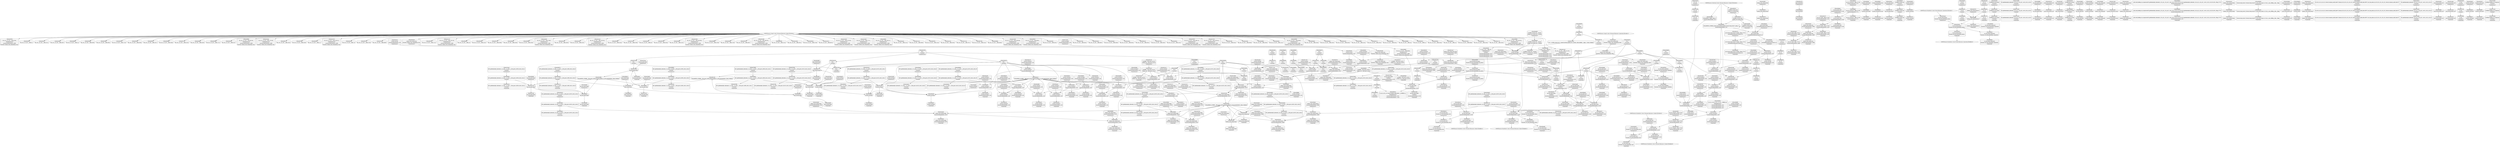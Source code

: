 digraph {
	CE0x4575cf0 [shape=record,shape=Mrecord,label="{CE0x4575cf0|i32_218|*Constant*}"]
	CE0x4552260 [shape=record,shape=Mrecord,label="{CE0x4552260|ipc_has_perm:tmp6|*LoadInst*|security/selinux/hooks.c,5134}"]
	CE0x454b810 [shape=record,shape=Mrecord,label="{CE0x454b810|80:_i32,_112:_i8*,_:_CRE_2,3_}"]
	CE0x459c260 [shape=record,shape=Mrecord,label="{CE0x459c260|i64_5|*Constant*|*SummSource*}"]
	CE0x456cf00 [shape=record,shape=Mrecord,label="{CE0x456cf00|ipc_has_perm:type|security/selinux/hooks.c,5133}"]
	CE0x453d5f0 [shape=record,shape=Mrecord,label="{CE0x453d5f0|selinux_sem_semop:if.else|*SummSource*}"]
	CE0x453a250 [shape=record,shape=Mrecord,label="{CE0x453a250|current_sid:tmp5|security/selinux/hooks.c,218}"]
	CE0x45b2100 [shape=record,shape=Mrecord,label="{CE0x45b2100|COLLAPSED:_GCMRE___llvm_gcov_ctr98_internal_global_2_x_i64_zeroinitializer:_elem_0:default:}"]
	"CONST[source:0(mediator),value:2(dynamic)][purpose:{object}][SnkIdx:1]"
	CE0x45531b0 [shape=record,shape=Mrecord,label="{CE0x45531b0|80:_i32,_112:_i8*,_:_CRE_65,66_}"]
	CE0x459a130 [shape=record,shape=Mrecord,label="{CE0x459a130|get_current:bb|*SummSource*}"]
	CE0x4589530 [shape=record,shape=Mrecord,label="{CE0x4589530|current_sid:tmp18|security/selinux/hooks.c,218|*SummSink*}"]
	CE0x4568800 [shape=record,shape=Mrecord,label="{CE0x4568800|current_sid:call|security/selinux/hooks.c,218|*SummSink*}"]
	CE0x458eff0 [shape=record,shape=Mrecord,label="{CE0x458eff0|_ret_i32_%retval.0,_!dbg_!27728|security/selinux/avc.c,775}"]
	CE0x456fb60 [shape=record,shape=Mrecord,label="{CE0x456fb60|current_sid:do.body}"]
	CE0x459c5a0 [shape=record,shape=Mrecord,label="{CE0x459c5a0|current_sid:tmp9|security/selinux/hooks.c,218|*SummSink*}"]
	CE0x4565e20 [shape=record,shape=Mrecord,label="{CE0x4565e20|selinux_sem_semop:tmp7|security/selinux/hooks.c,5476}"]
	CE0x45662a0 [shape=record,shape=Mrecord,label="{CE0x45662a0|80:_i32,_112:_i8*,_:_CRE_19,20_}"]
	CE0x45682c0 [shape=record,shape=Mrecord,label="{CE0x45682c0|selinux_sem_semop:tmp11|security/selinux/hooks.c,5480|*SummSource*}"]
	CE0x459fcb0 [shape=record,shape=Mrecord,label="{CE0x459fcb0|current_sid:land.lhs.true|*SummSource*}"]
	CE0x454c710 [shape=record,shape=Mrecord,label="{CE0x454c710|80:_i32,_112:_i8*,_:_CRE_33,34_}"]
	CE0x45635a0 [shape=record,shape=Mrecord,label="{CE0x45635a0|ipc_has_perm:security|security/selinux/hooks.c,5131|*SummSource*}"]
	CE0x458c4f0 [shape=record,shape=Mrecord,label="{CE0x458c4f0|0:_i16,_4:_i32,_:_CRE_4,8_|*MultipleSource*|*LoadInst*|security/selinux/hooks.c,5131|security/selinux/hooks.c,5131|security/selinux/hooks.c,5136}"]
	CE0x4540240 [shape=record,shape=Mrecord,label="{CE0x4540240|selinux_sem_semop:sma|Function::selinux_sem_semop&Arg::sma::|*SummSink*}"]
	CE0x4555810 [shape=record,shape=Mrecord,label="{CE0x4555810|ipc_has_perm:entry|*SummSource*}"]
	CE0x4556b40 [shape=record,shape=Mrecord,label="{CE0x4556b40|ipc_has_perm:tmp1|*SummSink*}"]
	CE0x4549060 [shape=record,shape=Mrecord,label="{CE0x4549060|i64*_getelementptr_inbounds_(_6_x_i64_,_6_x_i64_*___llvm_gcov_ctr323,_i64_0,_i64_4)|*Constant*|*SummSource*}"]
	CE0x45b2990 [shape=record,shape=Mrecord,label="{CE0x45b2990|get_current:tmp3|*SummSink*}"]
	CE0x4566bc0 [shape=record,shape=Mrecord,label="{CE0x4566bc0|GLOBAL:current_sid|*Constant*|*SummSource*}"]
	CE0x4597db0 [shape=record,shape=Mrecord,label="{CE0x4597db0|current_sid:security|security/selinux/hooks.c,218|*SummSource*}"]
	CE0x4562fb0 [shape=record,shape=Mrecord,label="{CE0x4562fb0|current_sid:entry}"]
	"CONST[source:1(input),value:2(dynamic)][purpose:{object}][SrcIdx:1]"
	CE0x455ef20 [shape=record,shape=Mrecord,label="{CE0x455ef20|i32_48|*Constant*|*SummSource*}"]
	CE0x458c670 [shape=record,shape=Mrecord,label="{CE0x458c670|ipc_has_perm:tmp7|security/selinux/hooks.c,5136}"]
	CE0x4599620 [shape=record,shape=Mrecord,label="{CE0x4599620|get_current:bb}"]
	CE0x454fb60 [shape=record,shape=Mrecord,label="{CE0x454fb60|80:_i32,_112:_i8*,_:_CRE_100,102_|*MultipleSource*|security/selinux/hooks.c,5480|Function::selinux_sem_semop&Arg::sma::}"]
	CE0x45665f0 [shape=record,shape=Mrecord,label="{CE0x45665f0|ipc_has_perm:tmp3|*SummSink*}"]
	CE0x4558840 [shape=record,shape=Mrecord,label="{CE0x4558840|i64*_getelementptr_inbounds_(_2_x_i64_,_2_x_i64_*___llvm_gcov_ctr294,_i64_0,_i64_1)|*Constant*}"]
	CE0x45893b0 [shape=record,shape=Mrecord,label="{CE0x45893b0|current_sid:tmp18|security/selinux/hooks.c,218|*SummSource*}"]
	CE0x4563490 [shape=record,shape=Mrecord,label="{CE0x4563490|_ret_i32_%tmp24,_!dbg_!27742|security/selinux/hooks.c,220|*SummSink*}"]
	CE0x4552360 [shape=record,shape=Mrecord,label="{CE0x4552360|ipc_has_perm:tmp6|*LoadInst*|security/selinux/hooks.c,5134|*SummSink*}"]
	CE0x4549350 [shape=record,shape=Mrecord,label="{CE0x4549350|i64*_getelementptr_inbounds_(_6_x_i64_,_6_x_i64_*___llvm_gcov_ctr323,_i64_0,_i64_4)|*Constant*|*SummSink*}"]
	CE0x4542650 [shape=record,shape=Mrecord,label="{CE0x4542650|GLOBAL:ipc_has_perm|*Constant*}"]
	CE0x454f790 [shape=record,shape=Mrecord,label="{CE0x454f790|80:_i32,_112:_i8*,_:_CRE_92,96_|*MultipleSource*|security/selinux/hooks.c,5480|Function::selinux_sem_semop&Arg::sma::}"]
	CE0x455e1b0 [shape=record,shape=Mrecord,label="{CE0x455e1b0|80:_i32,_112:_i8*,_:_CRE_6,7_}"]
	CE0x4566910 [shape=record,shape=Mrecord,label="{CE0x4566910|ipc_has_perm:call|security/selinux/hooks.c,5129|*SummSink*}"]
	CE0x453a410 [shape=record,shape=Mrecord,label="{CE0x453a410|GLOBAL:__llvm_gcov_ctr125|Global_var:__llvm_gcov_ctr125}"]
	CE0x455e670 [shape=record,shape=Mrecord,label="{CE0x455e670|80:_i32,_112:_i8*,_:_CRE_10,11_}"]
	CE0x4550a00 [shape=record,shape=Mrecord,label="{CE0x4550a00|80:_i32,_112:_i8*,_:_CRE_36,37_}"]
	CE0x45bfcb0 [shape=record,shape=Mrecord,label="{CE0x45bfcb0|get_current:tmp|*SummSource*}"]
	CE0x458ba10 [shape=record,shape=Mrecord,label="{CE0x458ba10|ipc_has_perm:ipc_id|security/selinux/hooks.c,5134|*SummSink*}"]
	CE0x458d280 [shape=record,shape=Mrecord,label="{CE0x458d280|ipc_has_perm:tmp8|security/selinux/hooks.c,5136|*SummSource*}"]
	CE0x4551e90 [shape=record,shape=Mrecord,label="{CE0x4551e90|ipc_has_perm:key|security/selinux/hooks.c,5134}"]
	CE0x4598f90 [shape=record,shape=Mrecord,label="{CE0x4598f90|current_sid:sid|security/selinux/hooks.c,220|*SummSink*}"]
	CE0x45d7af0 [shape=record,shape=Mrecord,label="{CE0x45d7af0|get_current:tmp2}"]
	CE0x454e940 [shape=record,shape=Mrecord,label="{CE0x454e940|i64*_getelementptr_inbounds_(_6_x_i64_,_6_x_i64_*___llvm_gcov_ctr323,_i64_0,_i64_0)|*Constant*}"]
	CE0x4549f40 [shape=record,shape=Mrecord,label="{CE0x4549f40|selinux_sem_semop:tmp7|security/selinux/hooks.c,5476|*SummSource*}"]
	CE0x45a0d30 [shape=record,shape=Mrecord,label="{CE0x45a0d30|current_sid:tmp16|security/selinux/hooks.c,218|*SummSink*}"]
	CE0x454bba0 [shape=record,shape=Mrecord,label="{CE0x454bba0|80:_i32,_112:_i8*,_:_CRE_3,4_}"]
	CE0x458fa30 [shape=record,shape=Mrecord,label="{CE0x458fa30|_ret_i32_%retval.0,_!dbg_!27728|security/selinux/avc.c,775|*SummSource*}"]
	CE0x4575640 [shape=record,shape=Mrecord,label="{CE0x4575640|i8*_getelementptr_inbounds_(_25_x_i8_,_25_x_i8_*_.str3,_i32_0,_i32_0)|*Constant*}"]
	CE0x458dfb0 [shape=record,shape=Mrecord,label="{CE0x458dfb0|avc_has_perm:entry|*SummSource*}"]
	CE0x455b2d0 [shape=record,shape=Mrecord,label="{CE0x455b2d0|_call_void_mcount()_#3|*SummSink*}"]
	CE0x454cd30 [shape=record,shape=Mrecord,label="{CE0x454cd30|ipc_has_perm:call|security/selinux/hooks.c,5129}"]
	CE0x4553080 [shape=record,shape=Mrecord,label="{CE0x4553080|80:_i32,_112:_i8*,_:_CRE_64,65_}"]
	CE0x456f9d0 [shape=record,shape=Mrecord,label="{CE0x456f9d0|ipc_has_perm:tmp}"]
	CE0x459e890 [shape=record,shape=Mrecord,label="{CE0x459e890|i64*_getelementptr_inbounds_(_11_x_i64_,_11_x_i64_*___llvm_gcov_ctr125,_i64_0,_i64_6)|*Constant*}"]
	CE0x4557840 [shape=record,shape=Mrecord,label="{CE0x4557840|i64*_getelementptr_inbounds_(_11_x_i64_,_11_x_i64_*___llvm_gcov_ctr125,_i64_0,_i64_0)|*Constant*|*SummSource*}"]
	CE0x458d6a0 [shape=record,shape=Mrecord,label="{CE0x458d6a0|ipc_has_perm:call2|security/selinux/hooks.c,5136|*SummSource*}"]
	CE0x45500b0 [shape=record,shape=Mrecord,label="{CE0x45500b0|selinux_sem_semop:tmp10|security/selinux/hooks.c,5480|*SummSink*}"]
	CE0x4552bf0 [shape=record,shape=Mrecord,label="{CE0x4552bf0|80:_i32,_112:_i8*,_:_CRE_60,61_}"]
	CE0x458a610 [shape=record,shape=Mrecord,label="{CE0x458a610|current_sid:call4|security/selinux/hooks.c,218}"]
	CE0x4566040 [shape=record,shape=Mrecord,label="{CE0x4566040|80:_i32,_112:_i8*,_:_CRE_17,18_}"]
	CE0x4551980 [shape=record,shape=Mrecord,label="{CE0x4551980|selinux_sem_semop:tmp4|security/selinux/hooks.c,5475|*SummSource*}"]
	CE0x456d7a0 [shape=record,shape=Mrecord,label="{CE0x456d7a0|ipc_has_perm:key|security/selinux/hooks.c,5134|*SummSink*}"]
	CE0x456c3f0 [shape=record,shape=Mrecord,label="{CE0x456c3f0|get_current:entry|*SummSource*}"]
	CE0x456c030 [shape=record,shape=Mrecord,label="{CE0x456c030|GLOBAL:get_current|*Constant*|*SummSource*}"]
	CE0x459d3c0 [shape=record,shape=Mrecord,label="{CE0x459d3c0|i8_1|*Constant*}"]
	CE0x4552f50 [shape=record,shape=Mrecord,label="{CE0x4552f50|80:_i32,_112:_i8*,_:_CRE_63,64_}"]
	CE0x456f500 [shape=record,shape=Mrecord,label="{CE0x456f500|i64_3|*Constant*|*SummSource*}"]
	CE0x458f260 [shape=record,shape=Mrecord,label="{CE0x458f260|avc_has_perm:requested|Function::avc_has_perm&Arg::requested::}"]
	CE0x45982f0 [shape=record,shape=Mrecord,label="{CE0x45982f0|current_sid:tmp22|security/selinux/hooks.c,218|*SummSource*}"]
	CE0x4551b40 [shape=record,shape=Mrecord,label="{CE0x4551b40|selinux_sem_semop:tmp5|security/selinux/hooks.c,5475}"]
	CE0x58fa800 [shape=record,shape=Mrecord,label="{CE0x58fa800|GLOBAL:__llvm_gcov_ctr323|Global_var:__llvm_gcov_ctr323}"]
	CE0x45d4770 [shape=record,shape=Mrecord,label="{CE0x45d4770|get_current:tmp3}"]
	CE0x45519f0 [shape=record,shape=Mrecord,label="{CE0x45519f0|selinux_sem_semop:tmp4|security/selinux/hooks.c,5475|*SummSink*}"]
	CE0x454e250 [shape=record,shape=Mrecord,label="{CE0x454e250|get_current:tmp1}"]
	CE0x4556980 [shape=record,shape=Mrecord,label="{CE0x4556980|ipc_has_perm:bb|*SummSource*}"]
	CE0x4557100 [shape=record,shape=Mrecord,label="{CE0x4557100|current_sid:tmp4|security/selinux/hooks.c,218|*SummSource*}"]
	CE0x4557570 [shape=record,shape=Mrecord,label="{CE0x4557570|ipc_has_perm:tmp2}"]
	CE0x459bfe0 [shape=record,shape=Mrecord,label="{CE0x459bfe0|i64_4|*Constant*|*SummSink*}"]
	CE0x456c340 [shape=record,shape=Mrecord,label="{CE0x456c340|get_current:entry}"]
	CE0x4569510 [shape=record,shape=Mrecord,label="{CE0x4569510|GLOBAL:current_task|Global_var:current_task|*SummSource*}"]
	CE0x4565f10 [shape=record,shape=Mrecord,label="{CE0x4565f10|80:_i32,_112:_i8*,_:_CRE_16,17_}"]
	CE0x4548740 [shape=record,shape=Mrecord,label="{CE0x4548740|selinux_sem_semop:if.else|*SummSink*}"]
	CE0x4552800 [shape=record,shape=Mrecord,label="{CE0x4552800|current_sid:if.then|*SummSource*}"]
	CE0x455acf0 [shape=record,shape=Mrecord,label="{CE0x455acf0|selinux_sem_semop:alter|Function::selinux_sem_semop&Arg::alter::|*SummSource*}"]
	CE0x4550d90 [shape=record,shape=Mrecord,label="{CE0x4550d90|80:_i32,_112:_i8*,_:_CRE_39,40_}"]
	CE0x459cd80 [shape=record,shape=Mrecord,label="{CE0x459cd80|current_sid:tmp7|security/selinux/hooks.c,218|*SummSource*}"]
	CE0x45a01b0 [shape=record,shape=Mrecord,label="{CE0x45a01b0|current_sid:tmp14|security/selinux/hooks.c,218|*SummSink*}"]
	CE0x4567520 [shape=record,shape=Mrecord,label="{CE0x4567520|80:_i32,_112:_i8*,_:_CRE_52,53_}"]
	CE0x458a240 [shape=record,shape=Mrecord,label="{CE0x458a240|current_sid:tmp20|security/selinux/hooks.c,218|*SummSink*}"]
	CE0x45544c0 [shape=record,shape=Mrecord,label="{CE0x45544c0|ipc_has_perm:tmp4|*LoadInst*|security/selinux/hooks.c,5131}"]
	CE0x458cdf0 [shape=record,shape=Mrecord,label="{CE0x458cdf0|ipc_has_perm:sclass|security/selinux/hooks.c,5136|*SummSource*}"]
	CE0x456f7d0 [shape=record,shape=Mrecord,label="{CE0x456f7d0|i64*_getelementptr_inbounds_(_2_x_i64_,_2_x_i64_*___llvm_gcov_ctr294,_i64_0,_i64_0)|*Constant*|*SummSink*}"]
	CE0x45936b0 [shape=record,shape=Mrecord,label="{CE0x45936b0|current_sid:tmp10|security/selinux/hooks.c,218|*SummSource*}"]
	CE0x45b2890 [shape=record,shape=Mrecord,label="{CE0x45b2890|get_current:tmp3|*SummSource*}"]
	CE0x45688c0 [shape=record,shape=Mrecord,label="{CE0x45688c0|i32_0|*Constant*}"]
	CE0x4556270 [shape=record,shape=Mrecord,label="{CE0x4556270|_ret_i32_%call2,_!dbg_!27728|security/selinux/hooks.c,5136|*SummSource*}"]
	CE0x4597660 [shape=record,shape=Mrecord,label="{CE0x4597660|current_sid:tmp21|security/selinux/hooks.c,218|*SummSink*}"]
	CE0x458de60 [shape=record,shape=Mrecord,label="{CE0x458de60|avc_has_perm:entry}"]
	CE0x455b680 [shape=record,shape=Mrecord,label="{CE0x455b680|selinux_sem_semop:bb|*SummSource*}"]
	CE0x45a13b0 [shape=record,shape=Mrecord,label="{CE0x45a13b0|current_sid:land.lhs.true2|*SummSource*}"]
	CE0x455d4f0 [shape=record,shape=Mrecord,label="{CE0x455d4f0|80:_i32,_112:_i8*,_:_CRE_44,45_}"]
	CE0x453e7f0 [shape=record,shape=Mrecord,label="{CE0x453e7f0|selinux_sem_semop:if.end}"]
	CE0x45538d0 [shape=record,shape=Mrecord,label="{CE0x45538d0|80:_i32,_112:_i8*,_:_CRE_71,72_}"]
	CE0x45575e0 [shape=record,shape=Mrecord,label="{CE0x45575e0|ipc_has_perm:tmp2|*SummSink*}"]
	CE0x455e540 [shape=record,shape=Mrecord,label="{CE0x455e540|80:_i32,_112:_i8*,_:_CRE_9,10_}"]
	CE0x4575890 [shape=record,shape=Mrecord,label="{CE0x4575890|i8*_getelementptr_inbounds_(_25_x_i8_,_25_x_i8_*_.str3,_i32_0,_i32_0)|*Constant*|*SummSource*}"]
	CE0x454f990 [shape=record,shape=Mrecord,label="{CE0x454f990|80:_i32,_112:_i8*,_:_CRE_96,100_|*MultipleSource*|security/selinux/hooks.c,5480|Function::selinux_sem_semop&Arg::sma::}"]
	CE0x454ac60 [shape=record,shape=Mrecord,label="{CE0x454ac60|current_sid:tmp13|security/selinux/hooks.c,218|*SummSource*}"]
	CE0x45559c0 [shape=record,shape=Mrecord,label="{CE0x45559c0|ipc_has_perm:perms|Function::ipc_has_perm&Arg::perms::}"]
	CE0x4597e20 [shape=record,shape=Mrecord,label="{CE0x4597e20|current_sid:security|security/selinux/hooks.c,218|*SummSink*}"]
	CE0x454b340 [shape=record,shape=Mrecord,label="{CE0x454b340|selinux_sem_semop:tmp1|*SummSink*}"]
	CE0x459dc30 [shape=record,shape=Mrecord,label="{CE0x459dc30|_call_void_lockdep_rcu_suspicious(i8*_getelementptr_inbounds_(_25_x_i8_,_25_x_i8_*_.str3,_i32_0,_i32_0),_i32_218,_i8*_getelementptr_inbounds_(_45_x_i8_,_45_x_i8_*_.str12,_i32_0,_i32_0))_#10,_!dbg_!27727|security/selinux/hooks.c,218|*SummSink*}"]
	CE0x45420e0 [shape=record,shape=Mrecord,label="{CE0x45420e0|80:_i32,_112:_i8*,_:_CRE_176,184_|*MultipleSource*|security/selinux/hooks.c,5480|Function::selinux_sem_semop&Arg::sma::}"]
	CE0x4561ee0 [shape=record,shape=Mrecord,label="{CE0x4561ee0|selinux_sem_semop:if.end|*SummSink*}"]
	CE0x4592100 [shape=record,shape=Mrecord,label="{CE0x4592100|GLOBAL:__llvm_gcov_ctr125|Global_var:__llvm_gcov_ctr125|*SummSource*}"]
	CE0x4590320 [shape=record,shape=Mrecord,label="{CE0x4590320|current_sid:tobool1|security/selinux/hooks.c,218|*SummSource*}"]
	CE0x45429c0 [shape=record,shape=Mrecord,label="{CE0x45429c0|selinux_sem_semop:call|security/selinux/hooks.c,5480|*SummSource*}"]
	CE0x454f060 [shape=record,shape=Mrecord,label="{CE0x454f060|80:_i32,_112:_i8*,_:_CRE_80,84_|*MultipleSource*|security/selinux/hooks.c,5480|Function::selinux_sem_semop&Arg::sma::}"]
	CE0x4566170 [shape=record,shape=Mrecord,label="{CE0x4566170|80:_i32,_112:_i8*,_:_CRE_18,19_}"]
	CE0x4563090 [shape=record,shape=Mrecord,label="{CE0x4563090|current_sid:entry|*SummSource*}"]
	CE0x45401d0 [shape=record,shape=Mrecord,label="{CE0x45401d0|selinux_sem_semop:sma|Function::selinux_sem_semop&Arg::sma::|*SummSource*}"]
	CE0x45678b0 [shape=record,shape=Mrecord,label="{CE0x45678b0|80:_i32,_112:_i8*,_:_CRE_55,56_}"]
	CE0x459dbc0 [shape=record,shape=Mrecord,label="{CE0x459dbc0|_call_void_lockdep_rcu_suspicious(i8*_getelementptr_inbounds_(_25_x_i8_,_25_x_i8_*_.str3,_i32_0,_i32_0),_i32_218,_i8*_getelementptr_inbounds_(_45_x_i8_,_45_x_i8_*_.str12,_i32_0,_i32_0))_#10,_!dbg_!27727|security/selinux/hooks.c,218|*SummSource*}"]
	CE0x454ddc0 [shape=record,shape=Mrecord,label="{CE0x454ddc0|i64*_getelementptr_inbounds_(_2_x_i64_,_2_x_i64_*___llvm_gcov_ctr98,_i64_0,_i64_1)|*Constant*}"]
	CE0x5bd5970 [shape=record,shape=Mrecord,label="{CE0x5bd5970|GLOBAL:__llvm_gcov_ctr323|Global_var:__llvm_gcov_ctr323|*SummSource*}"]
	CE0x4596cc0 [shape=record,shape=Mrecord,label="{CE0x4596cc0|current_sid:cred|security/selinux/hooks.c,218}"]
	CE0x4563ea0 [shape=record,shape=Mrecord,label="{CE0x4563ea0|80:_i32,_112:_i8*,_:_CRE_1,2_}"]
	CE0x4557b50 [shape=record,shape=Mrecord,label="{CE0x4557b50|ipc_has_perm:tmp1}"]
	CE0x4588ae0 [shape=record,shape=Mrecord,label="{CE0x4588ae0|i64*_getelementptr_inbounds_(_11_x_i64_,_11_x_i64_*___llvm_gcov_ctr125,_i64_0,_i64_9)|*Constant*|*SummSink*}"]
	CE0x454e0e0 [shape=record,shape=Mrecord,label="{CE0x454e0e0|selinux_sem_semop:tmp|*SummSource*}"]
	CE0x4541970 [shape=record,shape=Mrecord,label="{CE0x4541970|80:_i32,_112:_i8*,_:_CRE_144,152_|*MultipleSource*|security/selinux/hooks.c,5480|Function::selinux_sem_semop&Arg::sma::}"]
	CE0x454e150 [shape=record,shape=Mrecord,label="{CE0x454e150|selinux_sem_semop:tmp}"]
	CE0x453a6c0 [shape=record,shape=Mrecord,label="{CE0x453a6c0|ipc_has_perm:tmp5|security/selinux/hooks.c,5131}"]
	CE0x453ce10 [shape=record,shape=Mrecord,label="{CE0x453ce10|selinux_sem_semop:if.then|*SummSink*}"]
	CE0x459bb00 [shape=record,shape=Mrecord,label="{CE0x459bb00|%struct.task_struct*_(%struct.task_struct**)*_asm_movq_%gs:$_1:P_,$0_,_r,im,_dirflag_,_fpsr_,_flags_|*SummSource*}"]
	CE0x4559060 [shape=record,shape=Mrecord,label="{CE0x4559060|_call_void_mcount()_#3|*SummSource*}"]
	CE0x4570490 [shape=record,shape=Mrecord,label="{CE0x4570490|current_sid:tobool1|security/selinux/hooks.c,218}"]
	CE0x455b610 [shape=record,shape=Mrecord,label="{CE0x455b610|selinux_sem_semop:bb}"]
	CE0x4551f60 [shape=record,shape=Mrecord,label="{CE0x4551f60|ipc_has_perm:key|security/selinux/hooks.c,5134|*SummSource*}"]
	CE0x45a0bb0 [shape=record,shape=Mrecord,label="{CE0x45a0bb0|current_sid:tmp16|security/selinux/hooks.c,218|*SummSource*}"]
	CE0x4562570 [shape=record,shape=Mrecord,label="{CE0x4562570|selinux_sem_semop:tmp5|security/selinux/hooks.c,5475|*SummSink*}"]
	CE0x4559100 [shape=record,shape=Mrecord,label="{CE0x4559100|_call_void_mcount()_#3|*SummSink*}"]
	CE0x459d710 [shape=record,shape=Mrecord,label="{CE0x459d710|i8_1|*Constant*|*SummSink*}"]
	CE0x58fa790 [shape=record,shape=Mrecord,label="{CE0x58fa790|selinux_sem_semop:tmp2|security/selinux/hooks.c,5475|*SummSource*}"]
	CE0x4551cc0 [shape=record,shape=Mrecord,label="{CE0x4551cc0|i32_3|*Constant*|*SummSink*}"]
	CE0x454be50 [shape=record,shape=Mrecord,label="{CE0x454be50|i32_0|*Constant*}"]
	CE0x454fea0 [shape=record,shape=Mrecord,label="{CE0x454fea0|selinux_sem_semop:tmp10|security/selinux/hooks.c,5480|*SummSource*}"]
	CE0x4557ae0 [shape=record,shape=Mrecord,label="{CE0x4557ae0|i64_1|*Constant*}"]
	CE0x45d7bd0 [shape=record,shape=Mrecord,label="{CE0x45d7bd0|get_current:tmp2|*SummSink*}"]
	CE0x45587d0 [shape=record,shape=Mrecord,label="{CE0x45587d0|i64*_getelementptr_inbounds_(_11_x_i64_,_11_x_i64_*___llvm_gcov_ctr125,_i64_0,_i64_1)|*Constant*|*SummSource*}"]
	CE0x454e650 [shape=record,shape=Mrecord,label="{CE0x454e650|get_current:tmp1|*SummSource*}"]
	CE0x45bfd20 [shape=record,shape=Mrecord,label="{CE0x45bfd20|get_current:tmp|*SummSink*}"]
	CE0x455e2e0 [shape=record,shape=Mrecord,label="{CE0x455e2e0|80:_i32,_112:_i8*,_:_CRE_7,8_}"]
	CE0x45977d0 [shape=record,shape=Mrecord,label="{CE0x45977d0|i32_22|*Constant*|*SummSource*}"]
	CE0x45549f0 [shape=record,shape=Mrecord,label="{CE0x45549f0|ipc_has_perm:tmp|*SummSource*}"]
	CE0x453dc30 [shape=record,shape=Mrecord,label="{CE0x453dc30|selinux_sem_semop:tobool|security/selinux/hooks.c,5475|*SummSource*}"]
	CE0x4556eb0 [shape=record,shape=Mrecord,label="{CE0x4556eb0|i64_3|*Constant*|*SummSink*}"]
	CE0x4567b10 [shape=record,shape=Mrecord,label="{CE0x4567b10|80:_i32,_112:_i8*,_:_CRE_57,58_}"]
	CE0x458d4c0 [shape=record,shape=Mrecord,label="{CE0x458d4c0|ipc_has_perm:call2|security/selinux/hooks.c,5136}"]
	CE0x454abf0 [shape=record,shape=Mrecord,label="{CE0x454abf0|current_sid:tmp13|security/selinux/hooks.c,218}"]
	CE0x454af60 [shape=record,shape=Mrecord,label="{CE0x454af60|current_sid:tmp14|security/selinux/hooks.c,218}"]
	CE0x4555ae0 [shape=record,shape=Mrecord,label="{CE0x4555ae0|ipc_has_perm:ipc_perms|Function::ipc_has_perm&Arg::ipc_perms::}"]
	CE0x4596d30 [shape=record,shape=Mrecord,label="{CE0x4596d30|COLLAPSED:_GCMRE_current_task_external_global_%struct.task_struct*:_elem_0::|security/selinux/hooks.c,218}"]
	CE0x458b600 [shape=record,shape=Mrecord,label="{CE0x458b600|ipc_has_perm:u|security/selinux/hooks.c,5134|*SummSink*}"]
	CE0x4551c50 [shape=record,shape=Mrecord,label="{CE0x4551c50|i32_3|*Constant*|*SummSource*}"]
	CE0x45591a0 [shape=record,shape=Mrecord,label="{CE0x45591a0|get_current:tmp4|./arch/x86/include/asm/current.h,14}"]
	CE0x4569430 [shape=record,shape=Mrecord,label="{CE0x4569430|GLOBAL:current_task|Global_var:current_task}"]
	CE0x4558b30 [shape=record,shape=Mrecord,label="{CE0x4558b30|ipc_has_perm:ad|security/selinux/hooks.c, 5128|*SummSink*}"]
	CE0x454ded0 [shape=record,shape=Mrecord,label="{CE0x454ded0|selinux_sem_semop:tmp4|security/selinux/hooks.c,5475}"]
	CE0x4553540 [shape=record,shape=Mrecord,label="{CE0x4553540|80:_i32,_112:_i8*,_:_CRE_68,69_}"]
	CE0x4599080 [shape=record,shape=Mrecord,label="{CE0x4599080|current_sid:sid|security/selinux/hooks.c,220|*SummSource*}"]
	CE0x4563120 [shape=record,shape=Mrecord,label="{CE0x4563120|current_sid:entry|*SummSink*}"]
	CE0x4598780 [shape=record,shape=Mrecord,label="{CE0x4598780|current_sid:tmp23|security/selinux/hooks.c,218|*SummSource*}"]
	CE0x456ba20 [shape=record,shape=Mrecord,label="{CE0x456ba20|COLLAPSED:_GCMRE___llvm_gcov_ctr125_internal_global_11_x_i64_zeroinitializer:_elem_0:default:}"]
	CE0x456f660 [shape=record,shape=Mrecord,label="{CE0x456f660|i64*_getelementptr_inbounds_(_2_x_i64_,_2_x_i64_*___llvm_gcov_ctr294,_i64_0,_i64_0)|*Constant*|*SummSource*}"]
	CE0x459eaf0 [shape=record,shape=Mrecord,label="{CE0x459eaf0|i64*_getelementptr_inbounds_(_11_x_i64_,_11_x_i64_*___llvm_gcov_ctr125,_i64_0,_i64_6)|*Constant*|*SummSource*}"]
	CE0x458fdd0 [shape=record,shape=Mrecord,label="{CE0x458fdd0|current_sid:if.then|*SummSink*}"]
	CE0x458aba0 [shape=record,shape=Mrecord,label="{CE0x458aba0|GLOBAL:current_sid.__warned|Global_var:current_sid.__warned}"]
	CE0x5a2d200 [shape=record,shape=Mrecord,label="{CE0x5a2d200|COLLAPSED:_GCMRE___llvm_gcov_ctr323_internal_global_6_x_i64_zeroinitializer:_elem_0:default:}"]
	CE0x4560330 [shape=record,shape=Mrecord,label="{CE0x4560330|80:_i32,_112:_i8*,_:_CRE_11,12_}"]
	CE0x458beb0 [shape=record,shape=Mrecord,label="{CE0x458beb0|ipc_has_perm:sid1|security/selinux/hooks.c,5136|*SummSource*}"]
	CE0x459b930 [shape=record,shape=Mrecord,label="{CE0x459b930|current_sid:bb|*SummSink*}"]
	CE0x4541470 [shape=record,shape=Mrecord,label="{CE0x4541470|80:_i32,_112:_i8*,_:_CRE_120,128_|*MultipleSource*|security/selinux/hooks.c,5480|Function::selinux_sem_semop&Arg::sma::}"]
	CE0x4545600 [shape=record,shape=Mrecord,label="{CE0x4545600|selinux_sem_semop:entry|*SummSink*}"]
	CE0x4558250 [shape=record,shape=Mrecord,label="{CE0x4558250|current_sid:tobool|security/selinux/hooks.c,218|*SummSink*}"]
	CE0x454bc80 [shape=record,shape=Mrecord,label="{CE0x454bc80|80:_i32,_112:_i8*,_:_CRE_4,5_}"]
	CE0x458b440 [shape=record,shape=Mrecord,label="{CE0x458b440|ipc_has_perm:u|security/selinux/hooks.c,5134|*SummSource*}"]
	CE0x458a0a0 [shape=record,shape=Mrecord,label="{CE0x458a0a0|current_sid:tmp20|security/selinux/hooks.c,218|*SummSource*}"]
	CE0x4564b40 [shape=record,shape=Mrecord,label="{CE0x4564b40|80:_i32,_112:_i8*,_:_CRE_22,23_}"]
	CE0x455f0d0 [shape=record,shape=Mrecord,label="{CE0x455f0d0|selinux_sem_semop:tmp8|security/selinux/hooks.c,5478|*SummSource*}"]
	CE0x456b330 [shape=record,shape=Mrecord,label="{CE0x456b330|ipc_has_perm:tmp4|*LoadInst*|security/selinux/hooks.c,5131|*SummSink*}"]
	CE0x459e5e0 [shape=record,shape=Mrecord,label="{CE0x459e5e0|current_sid:tmp12|security/selinux/hooks.c,218|*SummSource*}"]
	CE0x4596f50 [shape=record,shape=Mrecord,label="{CE0x4596f50|current_sid:cred|security/selinux/hooks.c,218|*SummSink*}"]
	CE0x454acd0 [shape=record,shape=Mrecord,label="{CE0x454acd0|current_sid:tmp13|security/selinux/hooks.c,218|*SummSink*}"]
	CE0x455b4e0 [shape=record,shape=Mrecord,label="{CE0x455b4e0|selinux_sem_semop:tmp3|security/selinux/hooks.c,5475}"]
	CE0x4552440 [shape=record,shape=Mrecord,label="{CE0x4552440|ipc_has_perm:u|security/selinux/hooks.c,5134}"]
	CE0x456bd90 [shape=record,shape=Mrecord,label="{CE0x456bd90|GLOBAL:get_current|*Constant*}"]
	CE0x459cae0 [shape=record,shape=Mrecord,label="{CE0x459cae0|current_sid:tmp6|security/selinux/hooks.c,218|*SummSink*}"]
	CE0x4567d70 [shape=record,shape=Mrecord,label="{CE0x4567d70|80:_i32,_112:_i8*,_:_CRE_59,60_}"]
	CE0x45921c0 [shape=record,shape=Mrecord,label="{CE0x45921c0|current_sid:tmp5|security/selinux/hooks.c,218|*SummSource*}"]
	CE0x455d620 [shape=record,shape=Mrecord,label="{CE0x455d620|80:_i32,_112:_i8*,_:_CRE_45,46_}"]
	CE0x4576950 [shape=record,shape=Mrecord,label="{CE0x4576950|i64*_getelementptr_inbounds_(_11_x_i64_,_11_x_i64_*___llvm_gcov_ctr125,_i64_0,_i64_9)|*Constant*}"]
	CE0x45979e0 [shape=record,shape=Mrecord,label="{CE0x45979e0|i32_22|*Constant*|*SummSink*}"]
	CE0x45508d0 [shape=record,shape=Mrecord,label="{CE0x45508d0|80:_i32,_112:_i8*,_:_CRE_35,36_}"]
	CE0x45d7890 [shape=record,shape=Mrecord,label="{CE0x45d7890|i64*_getelementptr_inbounds_(_2_x_i64_,_2_x_i64_*___llvm_gcov_ctr98,_i64_0,_i64_1)|*Constant*|*SummSink*}"]
	CE0x454ef30 [shape=record,shape=Mrecord,label="{CE0x454ef30|80:_i32,_112:_i8*,_:_CRE_76,80_|*MultipleSource*|security/selinux/hooks.c,5480|Function::selinux_sem_semop&Arg::sma::}"]
	CE0x458e560 [shape=record,shape=Mrecord,label="{CE0x458e560|avc_has_perm:ssid|Function::avc_has_perm&Arg::ssid::|*SummSource*}"]
	CE0x458d990 [shape=record,shape=Mrecord,label="{CE0x458d990|i32_(i32,_i32,_i16,_i32,_%struct.common_audit_data*)*_bitcast_(i32_(i32,_i32,_i16,_i32,_%struct.common_audit_data.495*)*_avc_has_perm_to_i32_(i32,_i32,_i16,_i32,_%struct.common_audit_data*)*)|*Constant*}"]
	CE0x4597d40 [shape=record,shape=Mrecord,label="{CE0x4597d40|current_sid:security|security/selinux/hooks.c,218}"]
	CE0x45631b0 [shape=record,shape=Mrecord,label="{CE0x45631b0|_ret_i32_%tmp24,_!dbg_!27742|security/selinux/hooks.c,220}"]
	CE0x4556aa0 [shape=record,shape=Mrecord,label="{CE0x4556aa0|i32_1|*Constant*}"]
	CE0x4540ce0 [shape=record,shape=Mrecord,label="{CE0x4540ce0|selinux_sem_semop:tmp|*SummSink*}"]
	CE0x4557170 [shape=record,shape=Mrecord,label="{CE0x4557170|current_sid:tmp4|security/selinux/hooks.c,218|*SummSink*}"]
	CE0x4558a50 [shape=record,shape=Mrecord,label="{CE0x4558a50|ipc_has_perm:ad|security/selinux/hooks.c, 5128}"]
	CE0x458c480 [shape=record,shape=Mrecord,label="{CE0x458c480|0:_i16,_4:_i32,_:_CRE_0,2_|*MultipleSource*|*LoadInst*|security/selinux/hooks.c,5131|security/selinux/hooks.c,5131|security/selinux/hooks.c,5136}"]
	CE0x4575920 [shape=record,shape=Mrecord,label="{CE0x4575920|i8*_getelementptr_inbounds_(_25_x_i8_,_25_x_i8_*_.str3,_i32_0,_i32_0)|*Constant*|*SummSink*}"]
	CE0x4551610 [shape=record,shape=Mrecord,label="{CE0x4551610|current_sid:tmp2}"]
	CE0x459c1c0 [shape=record,shape=Mrecord,label="{CE0x459c1c0|i64_5|*Constant*}"]
	CE0x454c1b0 [shape=record,shape=Mrecord,label="{CE0x454c1b0|80:_i32,_112:_i8*,_:_CRE_28,29_}"]
	CE0x456d410 [shape=record,shape=Mrecord,label="{CE0x456d410|0:_i8,_8:_i32,_24:_%struct.selinux_audit_data*,_:_SCMRE_0,1_|*MultipleSource*|security/selinux/hooks.c,5133|security/selinux/hooks.c, 5128}"]
	CE0x454c5e0 [shape=record,shape=Mrecord,label="{CE0x454c5e0|80:_i32,_112:_i8*,_:_CRE_32,33_}"]
	CE0x458cf70 [shape=record,shape=Mrecord,label="{CE0x458cf70|ipc_has_perm:sclass|security/selinux/hooks.c,5136|*SummSink*}"]
	CE0x4540c30 [shape=record,shape=Mrecord,label="{CE0x4540c30|selinux_sem_semop:tobool|security/selinux/hooks.c,5475}"]
	CE0x45899b0 [shape=record,shape=Mrecord,label="{CE0x45899b0|i64*_getelementptr_inbounds_(_11_x_i64_,_11_x_i64_*___llvm_gcov_ctr125,_i64_0,_i64_10)|*Constant*}"]
	CE0x4576550 [shape=record,shape=Mrecord,label="{CE0x4576550|i8*_getelementptr_inbounds_(_45_x_i8_,_45_x_i8_*_.str12,_i32_0,_i32_0)|*Constant*}"]
	CE0x454d420 [shape=record,shape=Mrecord,label="{CE0x454d420|selinux_sem_semop:if.else}"]
	CE0x45554e0 [shape=record,shape=Mrecord,label="{CE0x45554e0|_ret_i32_%call,_!dbg_!27725|security/selinux/hooks.c,5480|*SummSource*}"]
	CE0x458ed50 [shape=record,shape=Mrecord,label="{CE0x458ed50|avc_has_perm:tclass|Function::avc_has_perm&Arg::tclass::|*SummSource*}"]
	CE0x4565640 [shape=record,shape=Mrecord,label="{CE0x4565640|selinux_sem_semop:tmp10|security/selinux/hooks.c,5480}"]
	CE0x45579f0 [shape=record,shape=Mrecord,label="{CE0x45579f0|i64*_getelementptr_inbounds_(_11_x_i64_,_11_x_i64_*___llvm_gcov_ctr125,_i64_0,_i64_0)|*Constant*|*SummSink*}"]
	CE0x4546bf0 [shape=record,shape=Mrecord,label="{CE0x4546bf0|_call_void_mcount()_#3}"]
	CE0x4565be0 [shape=record,shape=Mrecord,label="{CE0x4565be0|selinux_sem_semop:tmp6|security/selinux/hooks.c,5476|*SummSink*}"]
	CE0x455c480 [shape=record,shape=Mrecord,label="{CE0x455c480|_call_void_mcount()_#3|*SummSource*}"]
	CE0x4541610 [shape=record,shape=Mrecord,label="{CE0x4541610|80:_i32,_112:_i8*,_:_CRE_128,136_|*MultipleSource*|security/selinux/hooks.c,5480|Function::selinux_sem_semop&Arg::sma::}"]
	CE0x455d2d0 [shape=record,shape=Mrecord,label="{CE0x455d2d0|80:_i32,_112:_i8*,_:_CRE_42,43_}"]
	CE0x455f060 [shape=record,shape=Mrecord,label="{CE0x455f060|selinux_sem_semop:tmp8|security/selinux/hooks.c,5478}"]
	CE0x45525f0 [shape=record,shape=Mrecord,label="{CE0x45525f0|current_sid:if.then}"]
	CE0x459db50 [shape=record,shape=Mrecord,label="{CE0x459db50|_call_void_lockdep_rcu_suspicious(i8*_getelementptr_inbounds_(_25_x_i8_,_25_x_i8_*_.str3,_i32_0,_i32_0),_i32_218,_i8*_getelementptr_inbounds_(_45_x_i8_,_45_x_i8_*_.str12,_i32_0,_i32_0))_#10,_!dbg_!27727|security/selinux/hooks.c,218}"]
	CE0x4558430 [shape=record,shape=Mrecord,label="{CE0x4558430|i64*_getelementptr_inbounds_(_11_x_i64_,_11_x_i64_*___llvm_gcov_ctr125,_i64_0,_i64_1)|*Constant*}"]
	CE0x4553410 [shape=record,shape=Mrecord,label="{CE0x4553410|80:_i32,_112:_i8*,_:_CRE_67,68_}"]
	CE0x45707e0 [shape=record,shape=Mrecord,label="{CE0x45707e0|ipc_has_perm:tmp|*SummSink*}"]
	CE0x456d220 [shape=record,shape=Mrecord,label="{CE0x456d220|ipc_has_perm:type|security/selinux/hooks.c,5133|*SummSink*}"]
	CE0x4592230 [shape=record,shape=Mrecord,label="{CE0x4592230|current_sid:tmp5|security/selinux/hooks.c,218|*SummSink*}"]
	CE0x4587c30 [shape=record,shape=Mrecord,label="{CE0x4587c30|i1_true|*Constant*}"]
	CE0x4568430 [shape=record,shape=Mrecord,label="{CE0x4568430|selinux_sem_semop:tmp11|security/selinux/hooks.c,5480|*SummSink*}"]
	CE0x458ee80 [shape=record,shape=Mrecord,label="{CE0x458ee80|avc_has_perm:tclass|Function::avc_has_perm&Arg::tclass::|*SummSink*}"]
	CE0x4598560 [shape=record,shape=Mrecord,label="{CE0x4598560|current_sid:tmp22|security/selinux/hooks.c,218|*SummSink*}"]
	CE0x459a2b0 [shape=record,shape=Mrecord,label="{CE0x459a2b0|get_current:bb|*SummSink*}"]
	CE0x455e410 [shape=record,shape=Mrecord,label="{CE0x455e410|80:_i32,_112:_i8*,_:_CRE_8,9_}"]
	CE0x45a11f0 [shape=record,shape=Mrecord,label="{CE0x45a11f0|current_sid:land.lhs.true|*SummSink*}"]
	CE0x454c8c0 [shape=record,shape=Mrecord,label="{CE0x454c8c0|_call_void_mcount()_#3|*SummSource*}"]
	CE0x458dbc0 [shape=record,shape=Mrecord,label="{CE0x458dbc0|i32_(i32,_i32,_i16,_i32,_%struct.common_audit_data*)*_bitcast_(i32_(i32,_i32,_i16,_i32,_%struct.common_audit_data.495*)*_avc_has_perm_to_i32_(i32,_i32,_i16,_i32,_%struct.common_audit_data*)*)|*Constant*|*SummSource*}"]
	CE0x458f6f0 [shape=record,shape=Mrecord,label="{CE0x458f6f0|avc_has_perm:auditdata|Function::avc_has_perm&Arg::auditdata::}"]
	CE0x456fa70 [shape=record,shape=Mrecord,label="{CE0x456fa70|current_sid:if.end|*SummSink*}"]
	CE0x4567650 [shape=record,shape=Mrecord,label="{CE0x4567650|80:_i32,_112:_i8*,_:_CRE_53,54_}"]
	CE0x4599390 [shape=record,shape=Mrecord,label="{CE0x4599390|0:_i32,_4:_i32,_8:_i32,_12:_i32,_:_CMRE_4,8_|*MultipleSource*|security/selinux/hooks.c,218|security/selinux/hooks.c,218|security/selinux/hooks.c,220}"]
	CE0x45485e0 [shape=record,shape=Mrecord,label="{CE0x45485e0|i64_2|*Constant*|*SummSink*}"]
	CE0x458a8a0 [shape=record,shape=Mrecord,label="{CE0x458a8a0|current_sid:call4|security/selinux/hooks.c,218|*SummSource*}"]
	CE0x4554530 [shape=record,shape=Mrecord,label="{CE0x4554530|ipc_has_perm:security|security/selinux/hooks.c,5131|*SummSink*}"]
	CE0x4593bc0 [shape=record,shape=Mrecord,label="{CE0x4593bc0|current_sid:tmp11|security/selinux/hooks.c,218|*SummSource*}"]
	CE0x455b3d0 [shape=record,shape=Mrecord,label="{CE0x455b3d0|i64_0|*Constant*|*SummSink*}"]
	CE0x456c850 [shape=record,shape=Mrecord,label="{CE0x456c850|_ret_%struct.task_struct*_%tmp4,_!dbg_!27714|./arch/x86/include/asm/current.h,14|*SummSink*}"]
	CE0x4556650 [shape=record,shape=Mrecord,label="{CE0x4556650|ipc_has_perm:bb|*SummSink*}"]
	CE0x454a810 [shape=record,shape=Mrecord,label="{CE0x454a810|i64*_getelementptr_inbounds_(_11_x_i64_,_11_x_i64_*___llvm_gcov_ctr125,_i64_0,_i64_6)|*Constant*|*SummSink*}"]
	CE0x4554980 [shape=record,shape=Mrecord,label="{CE0x4554980|COLLAPSED:_GCMRE___llvm_gcov_ctr294_internal_global_2_x_i64_zeroinitializer:_elem_0:default:}"]
	CE0x454c4b0 [shape=record,shape=Mrecord,label="{CE0x454c4b0|80:_i32,_112:_i8*,_:_CRE_31,32_}"]
	"CONST[source:0(mediator),value:2(dynamic)][purpose:{subject}][SnkIdx:0]"
	CE0x4568ec0 [shape=record,shape=Mrecord,label="{CE0x4568ec0|ipc_has_perm:tmp3}"]
	CE0x45a0270 [shape=record,shape=Mrecord,label="{CE0x45a0270|i64*_getelementptr_inbounds_(_11_x_i64_,_11_x_i64_*___llvm_gcov_ctr125,_i64_0,_i64_8)|*Constant*|*SummSink*}"]
	CE0x4575f10 [shape=record,shape=Mrecord,label="{CE0x4575f10|i32_218|*Constant*|*SummSource*}"]
	CE0x4598a90 [shape=record,shape=Mrecord,label="{CE0x4598a90|i32_1|*Constant*}"]
	CE0x45542f0 [shape=record,shape=Mrecord,label="{CE0x45542f0|i32_0|*Constant*}"]
	CE0x459fc40 [shape=record,shape=Mrecord,label="{CE0x459fc40|current_sid:land.lhs.true}"]
	CE0x4589660 [shape=record,shape=Mrecord,label="{CE0x4589660|current_sid:tmp19|security/selinux/hooks.c,218}"]
	CE0x45422b0 [shape=record,shape=Mrecord,label="{CE0x45422b0|80:_i32,_112:_i8*,_:_CRE_184,188_|*MultipleSource*|security/selinux/hooks.c,5480|Function::selinux_sem_semop&Arg::sma::}"]
	CE0x455d880 [shape=record,shape=Mrecord,label="{CE0x455d880|80:_i32,_112:_i8*,_:_CRE_47,48_}"]
	CE0x454e1e0 [shape=record,shape=Mrecord,label="{CE0x454e1e0|i64_1|*Constant*}"]
	CE0x458f4b0 [shape=record,shape=Mrecord,label="{CE0x458f4b0|avc_has_perm:requested|Function::avc_has_perm&Arg::requested::|*SummSink*}"]
	CE0x454d7f0 [shape=record,shape=Mrecord,label="{CE0x454d7f0|selinux_sem_semop:perms.0|*SummSink*}"]
	CE0x459b690 [shape=record,shape=Mrecord,label="{CE0x459b690|current_sid:land.lhs.true2|*SummSink*}"]
	CE0x4551680 [shape=record,shape=Mrecord,label="{CE0x4551680|current_sid:tmp2|*SummSource*}"]
	CE0x455ec20 [shape=record,shape=Mrecord,label="{CE0x455ec20|i32_48|*Constant*}"]
	CE0x453cc70 [shape=record,shape=Mrecord,label="{CE0x453cc70|selinux_sem_semop:tmp5|security/selinux/hooks.c,5475|*SummSource*}"]
	CE0x458cb10 [shape=record,shape=Mrecord,label="{CE0x458cb10|ipc_has_perm:tmp7|security/selinux/hooks.c,5136|*SummSource*}"]
	CE0x4599c60 [shape=record,shape=Mrecord,label="{CE0x4599c60|current_sid:tmp24|security/selinux/hooks.c,220}"]
	CE0x454c0b0 [shape=record,shape=Mrecord,label="{CE0x454c0b0|80:_i32,_112:_i8*,_:_CRE_27,28_}"]
	CE0x456fd70 [shape=record,shape=Mrecord,label="{CE0x456fd70|current_sid:do.body|*SummSink*}"]
	CE0x455d750 [shape=record,shape=Mrecord,label="{CE0x455d750|80:_i32,_112:_i8*,_:_CRE_46,47_}"]
	CE0x459e760 [shape=record,shape=Mrecord,label="{CE0x459e760|current_sid:tmp12|security/selinux/hooks.c,218|*SummSink*}"]
	CE0x45594e0 [shape=record,shape=Mrecord,label="{CE0x45594e0|current_sid:tmp1}"]
	CE0x454e9b0 [shape=record,shape=Mrecord,label="{CE0x454e9b0|i64*_getelementptr_inbounds_(_6_x_i64_,_6_x_i64_*___llvm_gcov_ctr323,_i64_0,_i64_0)|*Constant*|*SummSource*}"]
	CE0x45615e0 [shape=record,shape=Mrecord,label="{CE0x45615e0|i32_16|*Constant*|*SummSource*}"]
	CE0x4599970 [shape=record,shape=Mrecord,label="{CE0x4599970|i64*_getelementptr_inbounds_(_2_x_i64_,_2_x_i64_*___llvm_gcov_ctr98,_i64_0,_i64_0)|*Constant*|*SummSource*}"]
	CE0x45408f0 [shape=record,shape=Mrecord,label="{CE0x45408f0|selinux_sem_semop:bb|*SummSink*}"]
	CE0x454cbd0 [shape=record,shape=Mrecord,label="{CE0x454cbd0|selinux_sem_semop:tmp6|security/selinux/hooks.c,5476}"]
	CE0x4542480 [shape=record,shape=Mrecord,label="{CE0x4542480|80:_i32,_112:_i8*,_:_CRE_188,192_|*MultipleSource*|security/selinux/hooks.c,5480|Function::selinux_sem_semop&Arg::sma::}"]
	CE0x4560590 [shape=record,shape=Mrecord,label="{CE0x4560590|80:_i32,_112:_i8*,_:_CRE_13,14_}"]
	CE0x45633f0 [shape=record,shape=Mrecord,label="{CE0x45633f0|_ret_i32_%tmp24,_!dbg_!27742|security/selinux/hooks.c,220|*SummSource*}"]
	CE0x454da00 [shape=record,shape=Mrecord,label="{CE0x454da00|i64*_getelementptr_inbounds_(_6_x_i64_,_6_x_i64_*___llvm_gcov_ctr323,_i64_0,_i64_5)|*Constant*|*SummSource*}"]
	CE0x4598460 [shape=record,shape=Mrecord,label="{CE0x4598460|current_sid:tmp23|security/selinux/hooks.c,218}"]
	CE0x4557020 [shape=record,shape=Mrecord,label="{CE0x4557020|i64_2|*Constant*}"]
	CE0x454c380 [shape=record,shape=Mrecord,label="{CE0x454c380|80:_i32,_112:_i8*,_:_CRE_30,31_}"]
	CE0x4555650 [shape=record,shape=Mrecord,label="{CE0x4555650|GLOBAL:ipc_has_perm|*Constant*|*SummSink*}"]
	CE0x455af00 [shape=record,shape=Mrecord,label="{CE0x455af00|i64_2|*Constant*}"]
	CE0x4550b30 [shape=record,shape=Mrecord,label="{CE0x4550b30|80:_i32,_112:_i8*,_:_CRE_37,38_}"]
	"CONST[source:0(mediator),value:2(dynamic)][purpose:{object}][SnkIdx:2]"
	CE0x4597bd0 [shape=record,shape=Mrecord,label="{CE0x4597bd0|COLLAPSED:_CMRE:_elem_0::|security/selinux/hooks.c,218}"]
	CE0x458bbb0 [shape=record,shape=Mrecord,label="{CE0x458bbb0|ipc_has_perm:sid1|security/selinux/hooks.c,5136}"]
	CE0x45592c0 [shape=record,shape=Mrecord,label="{CE0x45592c0|i64*_getelementptr_inbounds_(_2_x_i64_,_2_x_i64_*___llvm_gcov_ctr294,_i64_0,_i64_1)|*Constant*|*SummSink*}"]
	CE0x52385c0 [shape=record,shape=Mrecord,label="{CE0x52385c0|selinux_sem_semop:tmp9|security/selinux/hooks.c,5478}"]
	CE0x459cc10 [shape=record,shape=Mrecord,label="{CE0x459cc10|current_sid:tmp7|security/selinux/hooks.c,218}"]
	CE0x456b9b0 [shape=record,shape=Mrecord,label="{CE0x456b9b0|current_sid:tmp}"]
	CE0x4592920 [shape=record,shape=Mrecord,label="{CE0x4592920|current_sid:call|security/selinux/hooks.c,218}"]
	CE0x4592340 [shape=record,shape=Mrecord,label="{CE0x4592340|current_sid:tmp6|security/selinux/hooks.c,218}"]
	CE0x4569640 [shape=record,shape=Mrecord,label="{CE0x4569640|ipc_has_perm:tmp2|*SummSource*}"]
	CE0x459c3d0 [shape=record,shape=Mrecord,label="{CE0x459c3d0|current_sid:tmp9|security/selinux/hooks.c,218}"]
	CE0x4588f10 [shape=record,shape=Mrecord,label="{CE0x4588f10|current_sid:tmp17|security/selinux/hooks.c,218|*SummSource*}"]
	CE0x45626c0 [shape=record,shape=Mrecord,label="{CE0x45626c0|i64*_getelementptr_inbounds_(_6_x_i64_,_6_x_i64_*___llvm_gcov_ctr323,_i64_0,_i64_3)|*Constant*|*SummSource*}"]
	CE0x4563b30 [shape=record,shape=Mrecord,label="{CE0x4563b30|selinux_sem_semop:sem_perm|security/selinux/hooks.c,5480|*SummSink*}"]
	CE0x45558e0 [shape=record,shape=Mrecord,label="{CE0x45558e0|ipc_has_perm:entry|*SummSink*}"]
	CE0x4597570 [shape=record,shape=Mrecord,label="{CE0x4597570|i32_22|*Constant*}"]
	CE0x4553670 [shape=record,shape=Mrecord,label="{CE0x4553670|80:_i32,_112:_i8*,_:_CRE_69,70_}"]
	CE0x454d4f0 [shape=record,shape=Mrecord,label="{CE0x454d4f0|get_current:tmp1|*SummSink*}"]
	CE0x4541b40 [shape=record,shape=Mrecord,label="{CE0x4541b40|80:_i32,_112:_i8*,_:_CRE_152,160_|*MultipleSource*|security/selinux/hooks.c,5480|Function::selinux_sem_semop&Arg::sma::}"]
	CE0x4556840 [shape=record,shape=Mrecord,label="{CE0x4556840|ipc_has_perm:bb}"]
	CE0x4558120 [shape=record,shape=Mrecord,label="{CE0x4558120|current_sid:tobool|security/selinux/hooks.c,218}"]
	CE0x4596ac0 [shape=record,shape=Mrecord,label="{CE0x4596ac0|i32_78|*Constant*}"]
	CE0x4576680 [shape=record,shape=Mrecord,label="{CE0x4576680|i8*_getelementptr_inbounds_(_45_x_i8_,_45_x_i8_*_.str12,_i32_0,_i32_0)|*Constant*|*SummSink*}"]
	CE0x4553a00 [shape=record,shape=Mrecord,label="{CE0x4553a00|80:_i32,_112:_i8*,_:_CRE_72,73_|*MultipleSource*|security/selinux/hooks.c,5480|Function::selinux_sem_semop&Arg::sma::}"]
	CE0x459b9f0 [shape=record,shape=Mrecord,label="{CE0x459b9f0|current_sid:do.end}"]
	CE0x45555e0 [shape=record,shape=Mrecord,label="{CE0x45555e0|GLOBAL:ipc_has_perm|*Constant*|*SummSource*}"]
	CE0x45522d0 [shape=record,shape=Mrecord,label="{CE0x45522d0|ipc_has_perm:tmp6|*LoadInst*|security/selinux/hooks.c,5134|*SummSource*}"]
	CE0x458add0 [shape=record,shape=Mrecord,label="{CE0x458add0|GLOBAL:current_sid.__warned|Global_var:current_sid.__warned|*SummSource*}"]
	CE0x458d3b0 [shape=record,shape=Mrecord,label="{CE0x458d3b0|ipc_has_perm:tmp8|security/selinux/hooks.c,5136|*SummSink*}"]
	CE0x458b2f0 [shape=record,shape=Mrecord,label="{CE0x458b2f0|ipc_has_perm:ipc_id|security/selinux/hooks.c,5134}"]
	CE0x455c240 [shape=record,shape=Mrecord,label="{CE0x455c240|_call_void_mcount()_#3}"]
	CE0x4541100 [shape=record,shape=Mrecord,label="{CE0x4541100|i64_1|*Constant*|*SummSink*}"]
	CE0x454fd30 [shape=record,shape=Mrecord,label="{CE0x454fd30|80:_i32,_112:_i8*,_:_CRE_104,112_|*MultipleSource*|security/selinux/hooks.c,5480|Function::selinux_sem_semop&Arg::sma::}"]
	CE0x4564a40 [shape=record,shape=Mrecord,label="{CE0x4564a40|80:_i32,_112:_i8*,_:_CRE_21,22_}"]
	CE0x4575bd0 [shape=record,shape=Mrecord,label="{CE0x4575bd0|GLOBAL:lockdep_rcu_suspicious|*Constant*|*SummSink*}"]
	CE0x456f490 [shape=record,shape=Mrecord,label="{CE0x456f490|i64_3|*Constant*}"]
	CE0x62a9e40 [shape=record,shape=Mrecord,label="{CE0x62a9e40|selinux_sem_semop:tmp2|security/selinux/hooks.c,5475}"]
	CE0x4589ae0 [shape=record,shape=Mrecord,label="{CE0x4589ae0|current_sid:tmp19|security/selinux/hooks.c,218|*SummSource*}"]
	CE0x4540630 [shape=record,shape=Mrecord,label="{CE0x4540630|selinux_sem_semop:tmp1|*SummSource*}"]
	CE0x456ba90 [shape=record,shape=Mrecord,label="{CE0x456ba90|current_sid:tmp|*SummSource*}"]
	CE0x4587f80 [shape=record,shape=Mrecord,label="{CE0x4587f80|i1_true|*Constant*|*SummSink*}"]
	CE0x4556f90 [shape=record,shape=Mrecord,label="{CE0x4556f90|i64_0|*Constant*}"]
	CE0x4589210 [shape=record,shape=Mrecord,label="{CE0x4589210|current_sid:tmp18|security/selinux/hooks.c,218}"]
	CE0x456c4e0 [shape=record,shape=Mrecord,label="{CE0x456c4e0|get_current:entry|*SummSink*}"]
	CE0x4551be0 [shape=record,shape=Mrecord,label="{CE0x4551be0|i32_3|*Constant*}"]
	CE0x4553f00 [shape=record,shape=Mrecord,label="{CE0x4553f00|i32_10|*Constant*}"]
	CE0x458aa40 [shape=record,shape=Mrecord,label="{CE0x458aa40|current_sid:tmp7|security/selinux/hooks.c,218|*SummSink*}"]
	CE0x4587e00 [shape=record,shape=Mrecord,label="{CE0x4587e00|i1_true|*Constant*|*SummSource*}"]
	CE0x4567c40 [shape=record,shape=Mrecord,label="{CE0x4567c40|80:_i32,_112:_i8*,_:_CRE_58,59_}"]
	CE0x4540580 [shape=record,shape=Mrecord,label="{CE0x4540580|i64_1|*Constant*}"]
	CE0x453dad0 [shape=record,shape=Mrecord,label="{CE0x453dad0|_call_void_mcount()_#3|*SummSink*}"]
	CE0x4559550 [shape=record,shape=Mrecord,label="{CE0x4559550|current_sid:tmp1|*SummSource*}"]
	CE0x4588620 [shape=record,shape=Mrecord,label="{CE0x4588620|i8_4|*Constant*}"]
	CE0x4598170 [shape=record,shape=Mrecord,label="{CE0x4598170|current_sid:tmp22|security/selinux/hooks.c,218}"]
	CE0x458e310 [shape=record,shape=Mrecord,label="{CE0x458e310|avc_has_perm:ssid|Function::avc_has_perm&Arg::ssid::}"]
	CE0x45607f0 [shape=record,shape=Mrecord,label="{CE0x45607f0|80:_i32,_112:_i8*,_:_CRE_15,16_}"]
	CE0x458b080 [shape=record,shape=Mrecord,label="{CE0x458b080|current_sid:tmp8|security/selinux/hooks.c,218}"]
	CE0x458fbf0 [shape=record,shape=Mrecord,label="{CE0x458fbf0|_ret_i32_%retval.0,_!dbg_!27728|security/selinux/avc.c,775|*SummSink*}"]
	CE0x5238550 [shape=record,shape=Mrecord,label="{CE0x5238550|i32_16|*Constant*}"]
	CE0x45a0700 [shape=record,shape=Mrecord,label="{CE0x45a0700|current_sid:tmp15|security/selinux/hooks.c,218|*SummSink*}"]
	CE0x4566d40 [shape=record,shape=Mrecord,label="{CE0x4566d40|GLOBAL:current_sid|*Constant*|*SummSink*}"]
	CE0x4576b20 [shape=record,shape=Mrecord,label="{CE0x4576b20|i64*_getelementptr_inbounds_(_11_x_i64_,_11_x_i64_*___llvm_gcov_ctr125,_i64_0,_i64_9)|*Constant*|*SummSource*}"]
	CE0x4596ba0 [shape=record,shape=Mrecord,label="{CE0x4596ba0|i32_78|*Constant*|*SummSource*}"]
	CE0x459b860 [shape=record,shape=Mrecord,label="{CE0x459b860|current_sid:bb|*SummSource*}"]
	CE0x4545450 [shape=record,shape=Mrecord,label="{CE0x4545450|selinux_sem_semop:if.end|*SummSource*}"]
	CE0x4599f80 [shape=record,shape=Mrecord,label="{CE0x4599f80|current_sid:tmp24|security/selinux/hooks.c,220|*SummSink*}"]
	CE0x454cb60 [shape=record,shape=Mrecord,label="{CE0x454cb60|selinux_sem_semop:tmp6|security/selinux/hooks.c,5476|*SummSource*}"]
	CE0x4540b80 [shape=record,shape=Mrecord,label="{CE0x4540b80|selinux_sem_semop:if.then}"]
	CE0x458d050 [shape=record,shape=Mrecord,label="{CE0x458d050|ipc_has_perm:tmp8|security/selinux/hooks.c,5136}"]
	CE0x458dcf0 [shape=record,shape=Mrecord,label="{CE0x458dcf0|i32_(i32,_i32,_i16,_i32,_%struct.common_audit_data*)*_bitcast_(i32_(i32,_i32,_i16,_i32,_%struct.common_audit_data.495*)*_avc_has_perm_to_i32_(i32,_i32,_i16,_i32,_%struct.common_audit_data*)*)|*Constant*|*SummSink*}"]
	CE0x4593830 [shape=record,shape=Mrecord,label="{CE0x4593830|current_sid:tmp10|security/selinux/hooks.c,218|*SummSink*}"]
	CE0x4576ec0 [shape=record,shape=Mrecord,label="{CE0x4576ec0|i64*_getelementptr_inbounds_(_2_x_i64_,_2_x_i64_*___llvm_gcov_ctr294,_i64_0,_i64_1)|*Constant*|*SummSource*}"]
	CE0x459c4d0 [shape=record,shape=Mrecord,label="{CE0x459c4d0|current_sid:tmp9|security/selinux/hooks.c,218|*SummSource*}"]
	CE0x4555c60 [shape=record,shape=Mrecord,label="{CE0x4555c60|ipc_has_perm:ipc_perms|Function::ipc_has_perm&Arg::ipc_perms::|*SummSink*}"]
	CE0x45a12f0 [shape=record,shape=Mrecord,label="{CE0x45a12f0|current_sid:land.lhs.true2}"]
	CE0x45502b0 [shape=record,shape=Mrecord,label="{CE0x45502b0|selinux_sem_semop:sma|Function::selinux_sem_semop&Arg::sma::}"]
	CE0x45664f0 [shape=record,shape=Mrecord,label="{CE0x45664f0|ipc_has_perm:tmp3|*SummSource*}"]
	CE0x4561570 [shape=record,shape=Mrecord,label="{CE0x4561570|i32_16|*Constant*|*SummSink*}"]
	CE0x4594250 [shape=record,shape=Mrecord,label="{CE0x4594250|current_sid:do.end|*SummSource*}"]
	CE0x455c520 [shape=record,shape=Mrecord,label="{CE0x455c520|_call_void_mcount()_#3|*SummSink*}"]
	CE0x458e600 [shape=record,shape=Mrecord,label="{CE0x458e600|avc_has_perm:ssid|Function::avc_has_perm&Arg::ssid::|*SummSink*}"]
	CE0x45904a0 [shape=record,shape=Mrecord,label="{CE0x45904a0|current_sid:tobool1|security/selinux/hooks.c,218|*SummSink*}"]
	CE0x454c250 [shape=record,shape=Mrecord,label="{CE0x454c250|80:_i32,_112:_i8*,_:_CRE_34,35_}"]
	"CONST[source:1(input),value:2(dynamic)][purpose:{operation}][SrcIdx:2]"
	CE0x3e16fe0 [shape=record,shape=Mrecord,label="{CE0x3e16fe0|i64*_getelementptr_inbounds_(_6_x_i64_,_6_x_i64_*___llvm_gcov_ctr323,_i64_0,_i64_3)|*Constant*}"]
	CE0x4554020 [shape=record,shape=Mrecord,label="{CE0x4554020|i32_10|*Constant*|*SummSource*}"]
	CE0x4596eb0 [shape=record,shape=Mrecord,label="{CE0x4596eb0|current_sid:cred|security/selinux/hooks.c,218|*SummSource*}"]
	CE0x45ae1e0 [shape=record,shape=Mrecord,label="{CE0x45ae1e0|%struct.task_struct*_(%struct.task_struct**)*_asm_movq_%gs:$_1:P_,$0_,_r,im,_dirflag_,_fpsr_,_flags_}"]
	"CONST[source:0(mediator),value:0(static)][purpose:{operation}][SnkIdx:3]"
	CE0x4589f20 [shape=record,shape=Mrecord,label="{CE0x4589f20|current_sid:tmp20|security/selinux/hooks.c,218}"]
	CE0x4550320 [shape=record,shape=Mrecord,label="{CE0x4550320|selinux_sem_semop:tmp11|security/selinux/hooks.c,5480}"]
	CE0x459a3e0 [shape=record,shape=Mrecord,label="{CE0x459a3e0|i64*_getelementptr_inbounds_(_2_x_i64_,_2_x_i64_*___llvm_gcov_ctr98,_i64_0,_i64_0)|*Constant*}"]
	CE0x45537a0 [shape=record,shape=Mrecord,label="{CE0x45537a0|80:_i32,_112:_i8*,_:_CRE_70,71_}"]
	CE0x6499960 [shape=record,shape=Mrecord,label="{CE0x6499960|i64_0|*Constant*|*SummSource*}"]
	CE0x4558f20 [shape=record,shape=Mrecord,label="{CE0x4558f20|current_sid:tmp3|*SummSink*}"]
	CE0x454df40 [shape=record,shape=Mrecord,label="{CE0x454df40|selinux_sem_semop:tmp3|security/selinux/hooks.c,5475|*SummSink*}"]
	CE0x456c7b0 [shape=record,shape=Mrecord,label="{CE0x456c7b0|_ret_%struct.task_struct*_%tmp4,_!dbg_!27714|./arch/x86/include/asm/current.h,14}"]
	CE0x459b780 [shape=record,shape=Mrecord,label="{CE0x459b780|current_sid:bb}"]
	CE0x4564940 [shape=record,shape=Mrecord,label="{CE0x4564940|selinux_sem_semop:alter|Function::selinux_sem_semop&Arg::alter::|*SummSink*}"]
	CE0x45673f0 [shape=record,shape=Mrecord,label="{CE0x45673f0|80:_i32,_112:_i8*,_:_CRE_51,52_}"]
	CE0x455d9b0 [shape=record,shape=Mrecord,label="{CE0x455d9b0|80:_i32,_112:_i8*,_:_CRE_48,49_}"]
	CE0x4589eb0 [shape=record,shape=Mrecord,label="{CE0x4589eb0|current_sid:tmp19|security/selinux/hooks.c,218|*SummSink*}"]
	CE0x4541d40 [shape=record,shape=Mrecord,label="{CE0x4541d40|80:_i32,_112:_i8*,_:_CRE_160,168_|*MultipleSource*|security/selinux/hooks.c,5480|Function::selinux_sem_semop&Arg::sma::}"]
	CE0x4599720 [shape=record,shape=Mrecord,label="{CE0x4599720|i64*_getelementptr_inbounds_(_2_x_i64_,_2_x_i64_*___llvm_gcov_ctr98,_i64_0,_i64_0)|*Constant*|*SummSink*}"]
	CE0x4589d90 [shape=record,shape=Mrecord,label="{CE0x4589d90|i64*_getelementptr_inbounds_(_11_x_i64_,_11_x_i64_*___llvm_gcov_ctr125,_i64_0,_i64_10)|*Constant*|*SummSource*}"]
	CE0x454f5c0 [shape=record,shape=Mrecord,label="{CE0x454f5c0|80:_i32,_112:_i8*,_:_CRE_88,92_|*MultipleSource*|security/selinux/hooks.c,5480|Function::selinux_sem_semop&Arg::sma::}"]
	CE0x4540420 [shape=record,shape=Mrecord,label="{CE0x4540420|selinux_sem_semop:if.then|*SummSource*}"]
	CE0x4556d00 [shape=record,shape=Mrecord,label="{CE0x4556d00|i32_1|*Constant*|*SummSource*}"]
	CE0x45880b0 [shape=record,shape=Mrecord,label="{CE0x45880b0|i64*_getelementptr_inbounds_(_11_x_i64_,_11_x_i64_*___llvm_gcov_ctr125,_i64_0,_i64_8)|*Constant*|*SummSource*}"]
	CE0x4597440 [shape=record,shape=Mrecord,label="{CE0x4597440|current_sid:tmp21|security/selinux/hooks.c,218|*SummSource*}"]
	CE0x4561720 [shape=record,shape=Mrecord,label="{CE0x4561720|i64*_getelementptr_inbounds_(_6_x_i64_,_6_x_i64_*___llvm_gcov_ctr323,_i64_0,_i64_5)|*Constant*}"]
	CE0x4565000 [shape=record,shape=Mrecord,label="{CE0x4565000|80:_i32,_112:_i8*,_:_CRE_26,27_}"]
	CE0x4596b30 [shape=record,shape=Mrecord,label="{CE0x4596b30|i32_78|*Constant*|*SummSink*}"]
	CE0x45412a0 [shape=record,shape=Mrecord,label="{CE0x45412a0|80:_i32,_112:_i8*,_:_CRE_112,120_|*MultipleSource*|security/selinux/hooks.c,5480|Function::selinux_sem_semop&Arg::sma::}"]
	CE0x45679e0 [shape=record,shape=Mrecord,label="{CE0x45679e0|80:_i32,_112:_i8*,_:_CRE_56,57_}"]
	CE0x4555b50 [shape=record,shape=Mrecord,label="{CE0x4555b50|ipc_has_perm:ipc_perms|Function::ipc_has_perm&Arg::ipc_perms::|*SummSource*}"]
	CE0x4598e30 [shape=record,shape=Mrecord,label="{CE0x4598e30|current_sid:sid|security/selinux/hooks.c,220}"]
	CE0x459d590 [shape=record,shape=Mrecord,label="{CE0x459d590|i8_1|*Constant*|*SummSource*}"]
	CE0x4557090 [shape=record,shape=Mrecord,label="{CE0x4557090|current_sid:tmp4|security/selinux/hooks.c,218}"]
	CE0x4548500 [shape=record,shape=Mrecord,label="{CE0x4548500|selinux_sem_semop:tobool|security/selinux/hooks.c,5475|*SummSink*}"]
	CE0x4554390 [shape=record,shape=Mrecord,label="{CE0x4554390|ipc_has_perm:security|security/selinux/hooks.c,5131}"]
	CE0x45972c0 [shape=record,shape=Mrecord,label="{CE0x45972c0|current_sid:tmp21|security/selinux/hooks.c,218}"]
	CE0x455b230 [shape=record,shape=Mrecord,label="{CE0x455b230|_call_void_mcount()_#3|*SummSource*}"]
	CE0x45532e0 [shape=record,shape=Mrecord,label="{CE0x45532e0|80:_i32,_112:_i8*,_:_CRE_66,67_}"]
	CE0x45901a0 [shape=record,shape=Mrecord,label="{CE0x45901a0|current_sid:tmp8|security/selinux/hooks.c,218|*SummSink*}"]
	CE0x4588770 [shape=record,shape=Mrecord,label="{CE0x4588770|i8_4|*Constant*|*SummSource*}"]
	CE0x455dae0 [shape=record,shape=Mrecord,label="{CE0x455dae0|80:_i32,_112:_i8*,_:_CRE_49,50_}"]
	CE0x4557bc0 [shape=record,shape=Mrecord,label="{CE0x4557bc0|ipc_has_perm:tmp1|*SummSource*}"]
	CE0x455f2c0 [shape=record,shape=Mrecord,label="{CE0x455f2c0|selinux_sem_semop:tmp8|security/selinux/hooks.c,5478|*SummSink*}"]
	CE0x456bc80 [shape=record,shape=Mrecord,label="{CE0x456bc80|current_sid:call4|security/selinux/hooks.c,218|*SummSink*}"]
	CE0x453a540 [shape=record,shape=Mrecord,label="{CE0x453a540|GLOBAL:__llvm_gcov_ctr125|Global_var:__llvm_gcov_ctr125|*SummSink*}"]
	CE0x5238870 [shape=record,shape=Mrecord,label="{CE0x5238870|selinux_sem_semop:tmp9|security/selinux/hooks.c,5478|*SummSink*}"]
	CE0x45a0620 [shape=record,shape=Mrecord,label="{CE0x45a0620|current_sid:tmp15|security/selinux/hooks.c,218}"]
	CE0x4588f80 [shape=record,shape=Mrecord,label="{CE0x4588f80|current_sid:tmp17|security/selinux/hooks.c,218|*SummSink*}"]
	CE0x4576c50 [shape=record,shape=Mrecord,label="{CE0x4576c50|_call_void_mcount()_#3}"]
	CE0x4550ec0 [shape=record,shape=Mrecord,label="{CE0x4550ec0|80:_i32,_112:_i8*,_:_CRE_40,41_}"]
	CE0x5bd59e0 [shape=record,shape=Mrecord,label="{CE0x5bd59e0|GLOBAL:__llvm_gcov_ctr323|Global_var:__llvm_gcov_ctr323|*SummSink*}"]
	CE0x458af50 [shape=record,shape=Mrecord,label="{CE0x458af50|GLOBAL:current_sid.__warned|Global_var:current_sid.__warned|*SummSink*}"]
	CE0x45905d0 [shape=record,shape=Mrecord,label="{CE0x45905d0|i64_4|*Constant*}"]
	CE0x4588290 [shape=record,shape=Mrecord,label="{CE0x4588290|i64*_getelementptr_inbounds_(_11_x_i64_,_11_x_i64_*___llvm_gcov_ctr125,_i64_0,_i64_8)|*Constant*}"]
	CE0x4570160 [shape=record,shape=Mrecord,label="{CE0x4570160|0:_i8,_:_GCMR_current_sid.__warned_internal_global_i8_0,_section_.data.unlikely_,_align_1:_elem_0:default:}"]
	CE0x455dc10 [shape=record,shape=Mrecord,label="{CE0x455dc10|80:_i32,_112:_i8*,_:_CRE_50,51_}"]
	CE0x4562430 [shape=record,shape=Mrecord,label="{CE0x4562430|selinux_sem_semop:entry}"]
	CE0x453aef0 [shape=record,shape=Mrecord,label="{CE0x453aef0|ipc_has_perm:tmp5|security/selinux/hooks.c,5131|*SummSource*}"]
	CE0x459e470 [shape=record,shape=Mrecord,label="{CE0x459e470|current_sid:tmp12|security/selinux/hooks.c,218}"]
	CE0x4566a20 [shape=record,shape=Mrecord,label="{CE0x4566a20|GLOBAL:current_sid|*Constant*}"]
	CE0x458e710 [shape=record,shape=Mrecord,label="{CE0x458e710|avc_has_perm:tsid|Function::avc_has_perm&Arg::tsid::}"]
	CE0x4561950 [shape=record,shape=Mrecord,label="{CE0x4561950|selinux_sem_semop:sem_perm|security/selinux/hooks.c,5480}"]
	CE0x45576d0 [shape=record,shape=Mrecord,label="{CE0x45576d0|i64*_getelementptr_inbounds_(_11_x_i64_,_11_x_i64_*___llvm_gcov_ctr125,_i64_0,_i64_0)|*Constant*}"]
	CE0x4567780 [shape=record,shape=Mrecord,label="{CE0x4567780|80:_i32,_112:_i8*,_:_CRE_54,55_}"]
	CE0x4570900 [shape=record,shape=Mrecord,label="{CE0x4570900|i64*_getelementptr_inbounds_(_2_x_i64_,_2_x_i64_*___llvm_gcov_ctr98,_i64_0,_i64_1)|*Constant*|*SummSource*}"]
	CE0x45606c0 [shape=record,shape=Mrecord,label="{CE0x45606c0|80:_i32,_112:_i8*,_:_CRE_14,15_}"]
	CE0x62a9eb0 [shape=record,shape=Mrecord,label="{CE0x62a9eb0|i64_0|*Constant*}"]
	CE0x458c020 [shape=record,shape=Mrecord,label="{CE0x458c020|ipc_has_perm:sid1|security/selinux/hooks.c,5136|*SummSink*}"]
	CE0x45a0690 [shape=record,shape=Mrecord,label="{CE0x45a0690|current_sid:tmp15|security/selinux/hooks.c,218|*SummSource*}"]
	CE0x4555010 [shape=record,shape=Mrecord,label="{CE0x4555010|_ret_i32_%call,_!dbg_!27725|security/selinux/hooks.c,5480|*SummSink*}"]
	CE0x4541f10 [shape=record,shape=Mrecord,label="{CE0x4541f10|80:_i32,_112:_i8*,_:_CRE_168,176_|*MultipleSource*|security/selinux/hooks.c,5480|Function::selinux_sem_semop&Arg::sma::}"]
	CE0x45417e0 [shape=record,shape=Mrecord,label="{CE0x45417e0|80:_i32,_112:_i8*,_:_CRE_136,144_|*MultipleSource*|security/selinux/hooks.c,5480|Function::selinux_sem_semop&Arg::sma::}"]
	CE0x454e2f0 [shape=record,shape=Mrecord,label="{CE0x454e2f0|i64*_getelementptr_inbounds_(_6_x_i64_,_6_x_i64_*___llvm_gcov_ctr323,_i64_0,_i64_0)|*Constant*|*SummSink*}"]
	CE0x456fcd0 [shape=record,shape=Mrecord,label="{CE0x456fcd0|current_sid:do.body|*SummSource*}"]
	CE0x458e1a0 [shape=record,shape=Mrecord,label="{CE0x458e1a0|avc_has_perm:entry|*SummSink*}"]
	CE0x454d660 [shape=record,shape=Mrecord,label="{CE0x454d660|selinux_sem_semop:perms.0}"]
	CE0x45888c0 [shape=record,shape=Mrecord,label="{CE0x45888c0|i8_4|*Constant*|*SummSink*}"]
	CE0x58fa870 [shape=record,shape=Mrecord,label="{CE0x58fa870|selinux_sem_semop:tmp2|security/selinux/hooks.c,5475|*SummSink*}"]
	CE0x458ccf0 [shape=record,shape=Mrecord,label="{CE0x458ccf0|ipc_has_perm:tmp7|security/selinux/hooks.c,5136|*SummSink*}"]
	"CONST[source:2(external),value:2(dynamic)][purpose:{subject}][SrcIdx:4]"
	CE0x45507a0 [shape=record,shape=Mrecord,label="{CE0x45507a0|selinux_sem_semop:call|security/selinux/hooks.c,5480|*SummSink*}"]
	CE0x4542820 [shape=record,shape=Mrecord,label="{CE0x4542820|selinux_sem_semop:call|security/selinux/hooks.c,5480}"]
	CE0x456c570 [shape=record,shape=Mrecord,label="{CE0x456c570|_ret_%struct.task_struct*_%tmp4,_!dbg_!27714|./arch/x86/include/asm/current.h,14|*SummSource*}"]
	CE0x4568ca0 [shape=record,shape=Mrecord,label="{CE0x4568ca0|get_current:tmp4|./arch/x86/include/asm/current.h,14|*SummSource*}"]
	CE0x4558e80 [shape=record,shape=Mrecord,label="{CE0x4558e80|current_sid:tmp3|*SummSource*}"]
	CE0x4558cd0 [shape=record,shape=Mrecord,label="{CE0x4558cd0|current_sid:tmp3}"]
	CE0x4568d40 [shape=record,shape=Mrecord,label="{CE0x4568d40|get_current:tmp4|./arch/x86/include/asm/current.h,14|*SummSink*}"]
	CE0x4554150 [shape=record,shape=Mrecord,label="{CE0x4554150|i32_10|*Constant*|*SummSink*}"]
	CE0x458b900 [shape=record,shape=Mrecord,label="{CE0x458b900|ipc_has_perm:ipc_id|security/selinux/hooks.c,5134|*SummSource*}"]
	CE0x4561ac0 [shape=record,shape=Mrecord,label="{CE0x4561ac0|selinux_sem_semop:sem_perm|security/selinux/hooks.c,5480|*SummSource*}"]
	CE0x4552cf0 [shape=record,shape=Mrecord,label="{CE0x4552cf0|80:_i32,_112:_i8*,_:_CRE_61,62_}"]
	CE0x45944d0 [shape=record,shape=Mrecord,label="{CE0x45944d0|current_sid:if.end|*SummSource*}"]
	CE0x458f340 [shape=record,shape=Mrecord,label="{CE0x458f340|avc_has_perm:requested|Function::avc_has_perm&Arg::requested::|*SummSource*}"]
	CE0x454a0b0 [shape=record,shape=Mrecord,label="{CE0x454a0b0|selinux_sem_semop:tmp7|security/selinux/hooks.c,5476|*SummSink*}"]
	CE0x4550c60 [shape=record,shape=Mrecord,label="{CE0x4550c60|80:_i32,_112:_i8*,_:_CRE_38,39_}"]
	CE0x4555f10 [shape=record,shape=Mrecord,label="{CE0x4555f10|ipc_has_perm:perms|Function::ipc_has_perm&Arg::perms::|*SummSink*}"]
	CE0x4555ea0 [shape=record,shape=Mrecord,label="{CE0x4555ea0|ipc_has_perm:perms|Function::ipc_has_perm&Arg::perms::|*SummSource*}"]
	CE0x4588b50 [shape=record,shape=Mrecord,label="{CE0x4588b50|current_sid:tmp17|security/selinux/hooks.c,218}"]
	CE0x454b980 [shape=record,shape=Mrecord,label="{CE0x454b980|80:_i32,_112:_i8*,_:_CRE_29,30_}"]
	CE0x4593960 [shape=record,shape=Mrecord,label="{CE0x4593960|current_sid:tmp11|security/selinux/hooks.c,218}"]
	CE0x4560460 [shape=record,shape=Mrecord,label="{CE0x4560460|80:_i32,_112:_i8*,_:_CRE_12,13_}"]
	CE0x45ae0d0 [shape=record,shape=Mrecord,label="{CE0x45ae0d0|GLOBAL:current_task|Global_var:current_task|*SummSink*}"]
	CE0x454d720 [shape=record,shape=Mrecord,label="{CE0x454d720|selinux_sem_semop:perms.0|*SummSource*}"]
	CE0x45942f0 [shape=record,shape=Mrecord,label="{CE0x45942f0|current_sid:do.end|*SummSink*}"]
	CE0x45652e0 [shape=record,shape=Mrecord,label="{CE0x45652e0|i64*_getelementptr_inbounds_(_6_x_i64_,_6_x_i64_*___llvm_gcov_ctr323,_i64_0,_i64_5)|*Constant*|*SummSink*}"]
	CE0x4560fc0 [shape=record,shape=Mrecord,label="{CE0x4560fc0|i64*_getelementptr_inbounds_(_6_x_i64_,_6_x_i64_*___llvm_gcov_ctr323,_i64_0,_i64_3)|*Constant*|*SummSink*}"]
	CE0x45560f0 [shape=record,shape=Mrecord,label="{CE0x45560f0|_ret_i32_%call2,_!dbg_!27728|security/selinux/hooks.c,5136}"]
	CE0x4576360 [shape=record,shape=Mrecord,label="{CE0x4576360|i32_218|*Constant*|*SummSink*}"]
	CE0x45516f0 [shape=record,shape=Mrecord,label="{CE0x45516f0|current_sid:tmp2|*SummSink*}"]
	CE0x459c330 [shape=record,shape=Mrecord,label="{CE0x459c330|i64_5|*Constant*|*SummSink*}"]
	CE0x4570320 [shape=record,shape=Mrecord,label="{CE0x4570320|current_sid:tmp8|security/selinux/hooks.c,218|*SummSource*}"]
	CE0x3e17160 [shape=record,shape=Mrecord,label="{CE0x3e17160|selinux_sem_semop:tmp3|security/selinux/hooks.c,5475|*SummSource*}"]
	CE0x455afc0 [shape=record,shape=Mrecord,label="{CE0x455afc0|_call_void_mcount()_#3}"]
	CE0x454f360 [shape=record,shape=Mrecord,label="{CE0x454f360|80:_i32,_112:_i8*,_:_CRE_84,88_|*MultipleSource*|security/selinux/hooks.c,5480|Function::selinux_sem_semop&Arg::sma::}"]
	CE0x4564ed0 [shape=record,shape=Mrecord,label="{CE0x4564ed0|80:_i32,_112:_i8*,_:_CRE_25,26_}"]
	CE0x453b040 [shape=record,shape=Mrecord,label="{CE0x453b040|ipc_has_perm:tmp5|security/selinux/hooks.c,5131|*SummSink*}"]
	CE0x458e910 [shape=record,shape=Mrecord,label="{CE0x458e910|avc_has_perm:tsid|Function::avc_has_perm&Arg::tsid::|*SummSource*}"]
	CE0x4564da0 [shape=record,shape=Mrecord,label="{CE0x4564da0|80:_i32,_112:_i8*,_:_CRE_24,25_}"]
	CE0x4545760 [shape=record,shape=Mrecord,label="{CE0x4545760|i64_1|*Constant*|*SummSource*}"]
	CE0x454bec0 [shape=record,shape=Mrecord,label="{CE0x454bec0|selinux_sem_semop:alter|Function::selinux_sem_semop&Arg::alter::}"]
	CE0x4598900 [shape=record,shape=Mrecord,label="{CE0x4598900|current_sid:tmp23|security/selinux/hooks.c,218|*SummSink*}"]
	CE0x458ebb0 [shape=record,shape=Mrecord,label="{CE0x458ebb0|avc_has_perm:tclass|Function::avc_has_perm&Arg::tclass::}"]
	CE0x4548570 [shape=record,shape=Mrecord,label="{CE0x4548570|i64_2|*Constant*|*SummSource*}"]
	CE0x455adc0 [shape=record,shape=Mrecord,label="{CE0x455adc0|i32_0|*Constant*|*SummSource*}"]
	CE0x458f760 [shape=record,shape=Mrecord,label="{CE0x458f760|avc_has_perm:auditdata|Function::avc_has_perm&Arg::auditdata::|*SummSource*}"]
	CE0x4552e20 [shape=record,shape=Mrecord,label="{CE0x4552e20|80:_i32,_112:_i8*,_:_CRE_62,63_}"]
	CE0x456c1b0 [shape=record,shape=Mrecord,label="{CE0x456c1b0|GLOBAL:get_current|*Constant*|*SummSink*}"]
	CE0x459be40 [shape=record,shape=Mrecord,label="{CE0x459be40|get_current:tmp}"]
	CE0x4558650 [shape=record,shape=Mrecord,label="{CE0x4558650|current_sid:tmp1|*SummSink*}"]
	CE0x4550ff0 [shape=record,shape=Mrecord,label="{CE0x4550ff0|80:_i32,_112:_i8*,_:_CRE_41,42_}"]
	CE0x4575b60 [shape=record,shape=Mrecord,label="{CE0x4575b60|GLOBAL:lockdep_rcu_suspicious|*Constant*|*SummSource*}"]
	CE0x4545c30 [shape=record,shape=Mrecord,label="{CE0x4545c30|selinux_sem_semop:entry|*SummSource*}"]
	CE0x458ea40 [shape=record,shape=Mrecord,label="{CE0x458ea40|avc_has_perm:tsid|Function::avc_has_perm&Arg::tsid::|*SummSink*}"]
	CE0x454a4f0 [shape=record,shape=Mrecord,label="{CE0x454a4f0|current_sid:tmp|*SummSink*}"]
	CE0x454cfa0 [shape=record,shape=Mrecord,label="{CE0x454cfa0|ipc_has_perm:call|security/selinux/hooks.c,5129|*SummSource*}"]
	CE0x4541050 [shape=record,shape=Mrecord,label="{CE0x4541050|selinux_sem_semop:tmp1}"]
	CE0x4575a30 [shape=record,shape=Mrecord,label="{CE0x4575a30|GLOBAL:lockdep_rcu_suspicious|*Constant*}"]
	CE0x454b130 [shape=record,shape=Mrecord,label="{CE0x454b130|current_sid:tmp14|security/selinux/hooks.c,218|*SummSource*}"]
	CE0x4556da0 [shape=record,shape=Mrecord,label="{CE0x4556da0|i32_1|*Constant*|*SummSink*}"]
	CE0x4559b50 [shape=record,shape=Mrecord,label="{CE0x4559b50|i64*_getelementptr_inbounds_(_2_x_i64_,_2_x_i64_*___llvm_gcov_ctr294,_i64_0,_i64_0)|*Constant*}"]
	CE0x4564c70 [shape=record,shape=Mrecord,label="{CE0x4564c70|80:_i32,_112:_i8*,_:_CRE_23,24_}"]
	CE0x459bb90 [shape=record,shape=Mrecord,label="{CE0x459bb90|%struct.task_struct*_(%struct.task_struct**)*_asm_movq_%gs:$_1:P_,$0_,_r,im,_dirflag_,_fpsr_,_flags_|*SummSink*}"]
	CE0x458c7e0 [shape=record,shape=Mrecord,label="{CE0x458c7e0|ipc_has_perm:sclass|security/selinux/hooks.c,5136}"]
	CE0x4599df0 [shape=record,shape=Mrecord,label="{CE0x4599df0|current_sid:tmp24|security/selinux/hooks.c,220|*SummSource*}"]
	CE0x458d820 [shape=record,shape=Mrecord,label="{CE0x458d820|ipc_has_perm:call2|security/selinux/hooks.c,5136|*SummSink*}"]
	CE0x4555730 [shape=record,shape=Mrecord,label="{CE0x4555730|ipc_has_perm:entry}"]
	CE0x455ef90 [shape=record,shape=Mrecord,label="{CE0x455ef90|i32_48|*Constant*|*SummSink*}"]
	CE0x456d080 [shape=record,shape=Mrecord,label="{CE0x456d080|ipc_has_perm:type|security/selinux/hooks.c,5133|*SummSource*}"]
	CE0x45663d0 [shape=record,shape=Mrecord,label="{CE0x45663d0|80:_i32,_112:_i8*,_:_CRE_20,21_}"]
	CE0x458f8b0 [shape=record,shape=Mrecord,label="{CE0x458f8b0|avc_has_perm:auditdata|Function::avc_has_perm&Arg::auditdata::|*SummSink*}"]
	CE0x4565db0 [shape=record,shape=Mrecord,label="{CE0x4565db0|i64*_getelementptr_inbounds_(_6_x_i64_,_6_x_i64_*___llvm_gcov_ctr323,_i64_0,_i64_4)|*Constant*}"]
	CE0x4576610 [shape=record,shape=Mrecord,label="{CE0x4576610|i8*_getelementptr_inbounds_(_45_x_i8_,_45_x_i8_*_.str12,_i32_0,_i32_0)|*Constant*|*SummSource*}"]
	CE0x5238700 [shape=record,shape=Mrecord,label="{CE0x5238700|selinux_sem_semop:tmp9|security/selinux/hooks.c,5478|*SummSource*}"]
	"CONST[source:0(mediator),value:0(static)][purpose:{operation}][SrcIdx:3]"
	CE0x4594390 [shape=record,shape=Mrecord,label="{CE0x4594390|current_sid:if.end}"]
	CE0x455ae30 [shape=record,shape=Mrecord,label="{CE0x455ae30|i32_0|*Constant*|*SummSink*}"]
	CE0x456b200 [shape=record,shape=Mrecord,label="{CE0x456b200|ipc_has_perm:tmp4|*LoadInst*|security/selinux/hooks.c,5131|*SummSource*}"]
	CE0x4559470 [shape=record,shape=Mrecord,label="{CE0x4559470|i64_1|*Constant*}"]
	CE0x4589e40 [shape=record,shape=Mrecord,label="{CE0x4589e40|i64*_getelementptr_inbounds_(_11_x_i64_,_11_x_i64_*___llvm_gcov_ctr125,_i64_0,_i64_10)|*Constant*|*SummSink*}"]
	CE0x459f530 [shape=record,shape=Mrecord,label="{CE0x459f530|i64*_getelementptr_inbounds_(_11_x_i64_,_11_x_i64_*___llvm_gcov_ctr125,_i64_0,_i64_1)|*Constant*|*SummSink*}"]
	CE0x45a0990 [shape=record,shape=Mrecord,label="{CE0x45a0990|current_sid:tmp16|security/selinux/hooks.c,218}"]
	CE0x45d7b60 [shape=record,shape=Mrecord,label="{CE0x45d7b60|get_current:tmp2|*SummSource*}"]
	CE0x456f250 [shape=record,shape=Mrecord,label="{CE0x456f250|current_sid:tobool|security/selinux/hooks.c,218|*SummSource*}"]
	CE0x454bdb0 [shape=record,shape=Mrecord,label="{CE0x454bdb0|80:_i32,_112:_i8*,_:_CRE_5,6_}"]
	CE0x45564e0 [shape=record,shape=Mrecord,label="{CE0x45564e0|_ret_i32_%call2,_!dbg_!27728|security/selinux/hooks.c,5136|*SummSink*}"]
	CE0x4569840 [shape=record,shape=Mrecord,label="{CE0x4569840|current_sid:tmp6|security/selinux/hooks.c,218|*SummSource*}"]
	CE0x459c150 [shape=record,shape=Mrecord,label="{CE0x459c150|current_sid:tmp10|security/selinux/hooks.c,218}"]
	CE0x4563d10 [shape=record,shape=Mrecord,label="{CE0x4563d10|80:_i32,_112:_i8*,_:_CRE_0,1_}"]
	CE0x4542af0 [shape=record,shape=Mrecord,label="{CE0x4542af0|_ret_i32_%call,_!dbg_!27725|security/selinux/hooks.c,5480}"]
	CE0x455d3c0 [shape=record,shape=Mrecord,label="{CE0x455d3c0|80:_i32,_112:_i8*,_:_CRE_43,44_}"]
	CE0x4558ac0 [shape=record,shape=Mrecord,label="{CE0x4558ac0|ipc_has_perm:ad|security/selinux/hooks.c, 5128|*SummSource*}"]
	"CONST[source:0(mediator),value:2(dynamic)][purpose:{subject}][SrcIdx:5]"
	CE0x4592c30 [shape=record,shape=Mrecord,label="{CE0x4592c30|current_sid:call|security/selinux/hooks.c,218|*SummSource*}"]
	CE0x459beb0 [shape=record,shape=Mrecord,label="{CE0x459beb0|i64_4|*Constant*|*SummSource*}"]
	CE0x459e340 [shape=record,shape=Mrecord,label="{CE0x459e340|current_sid:tmp11|security/selinux/hooks.c,218|*SummSink*}"]
	CE0x4552260 -> CE0x4552360
	CE0x456ba20 -> CE0x456b9b0
	CE0x454e1e0 -> CE0x45d4770
	CE0x4561720 -> CE0x45652e0
	"CONST[source:1(input),value:2(dynamic)][purpose:{object}][SrcIdx:1]" -> CE0x455e1b0
	CE0x58fa800 -> CE0x5bd59e0
	"CONST[source:1(input),value:2(dynamic)][purpose:{object}][SrcIdx:1]" -> CE0x4567d70
	CE0x4558e80 -> CE0x4558cd0
	"CONST[source:1(input),value:2(dynamic)][purpose:{object}][SrcIdx:1]" -> CE0x455e410
	CE0x4559470 -> CE0x45594e0
	CE0x458f6f0 -> CE0x458f8b0
	CE0x456f9d0 -> CE0x45707e0
	CE0x4549f40 -> CE0x4565e20
	CE0x454e9b0 -> CE0x454e940
	CE0x45560f0 -> CE0x4542820
	"CONST[source:1(input),value:2(dynamic)][purpose:{object}][SrcIdx:1]" -> CE0x4552e20
	"CONST[source:1(input),value:2(dynamic)][purpose:{object}][SrcIdx:1]" -> CE0x455d3c0
	CE0x454ded0 -> CE0x4551b40
	CE0x4599080 -> CE0x4598e30
	CE0x62a9eb0 -> CE0x455b4e0
	CE0x45525f0 -> CE0x458fdd0
	CE0x453a250 -> CE0x4592340
	CE0x4554980 -> CE0x4557570
	CE0x4599c60 -> CE0x4599f80
	CE0x45921c0 -> CE0x453a250
	CE0x458bbb0 -> CE0x458c020
	"CONST[source:1(input),value:2(dynamic)][purpose:{object}][SrcIdx:1]" -> CE0x4541f10
	"CONST[source:1(input),value:2(dynamic)][purpose:{object}][SrcIdx:1]" -> CE0x45679e0
	CE0x454e250 -> CE0x45b2100
	CE0x52385c0 -> CE0x5238870
	CE0x5238550 -> CE0x454d660
	CE0x45594e0 -> CE0x4558650
	CE0x456ba20 -> CE0x4588b50
	CE0x454d660 -> CE0x454d7f0
	CE0x4557570 -> CE0x45575e0
	CE0x4558cd0 -> CE0x4558f20
	CE0x4576b20 -> CE0x4576950
	CE0x4576550 -> CE0x4576680
	CE0x5238550 -> CE0x4561570
	CE0x459b9f0 -> CE0x45942f0
	CE0x4558120 -> CE0x4557090
	CE0x4559470 -> CE0x459e470
	CE0x454e940 -> CE0x454e150
	CE0x455ec20 -> CE0x455ef90
	CE0x45401d0 -> CE0x45502b0
	CE0x45b2100 -> CE0x459be40
	CE0x4599c60 -> CE0x45631b0
	CE0x455c480 -> CE0x455c240
	CE0x45542f0 -> CE0x456cf00
	CE0x459d3c0 -> CE0x459d710
	CE0x45899b0 -> CE0x4589e40
	CE0x4555f10 -> "CONST[source:0(mediator),value:0(static)][purpose:{operation}][SnkIdx:3]"
	CE0x4557570 -> CE0x4568ec0
	CE0x45549f0 -> CE0x456f9d0
	CE0x4540580 -> CE0x4541100
	CE0x4551b40 -> CE0x4562570
	CE0x4596d30 -> CE0x45972c0
	CE0x4568ca0 -> CE0x45591a0
	CE0x458d050 -> CE0x458ebb0
	CE0x45591a0 -> CE0x456c7b0
	CE0x454abf0 -> CE0x454acd0
	CE0x4576610 -> CE0x4576550
	CE0x4556840 -> CE0x4556650
	CE0x4551980 -> CE0x454ded0
	CE0x4562fb0 -> CE0x4563120
	CE0x4557100 -> CE0x4557090
	CE0x4559470 -> CE0x459cc10
	CE0x4545760 -> CE0x4557ae0
	CE0x5a2d200 -> CE0x454ded0
	CE0x4598a90 -> CE0x4598e30
	CE0x4554390 -> CE0x45544c0
	"CONST[source:1(input),value:2(dynamic)][purpose:{object}][SrcIdx:1]" -> CE0x454fd30
	CE0x458b440 -> CE0x4552440
	CE0x454cb60 -> CE0x454cbd0
	CE0x4548570 -> CE0x4557020
	CE0x5bd5970 -> CE0x58fa800
	CE0x4568ec0 -> CE0x45665f0
	CE0x459c4d0 -> CE0x459c3d0
	CE0x45688c0 -> CE0x4596cc0
	CE0x458cdf0 -> CE0x458c7e0
	CE0x45522d0 -> CE0x4552260
	CE0x458dbc0 -> CE0x458d990
	CE0x45688c0 -> CE0x4558120
	CE0x453e7f0 -> CE0x4561ee0
	CE0x4550320 -> CE0x4568430
	CE0x458a610 -> CE0x4596cc0
	CE0x45899b0 -> CE0x4589660
	CE0x456f500 -> CE0x456f490
	"CONST[source:1(input),value:2(dynamic)][purpose:{object}][SrcIdx:1]" -> CE0x454fb60
	CE0x4548570 -> CE0x455af00
	"CONST[source:1(input),value:2(dynamic)][purpose:{object}][SrcIdx:1]" -> CE0x4567780
	CE0x456c030 -> CE0x456bd90
	CE0x45631b0 -> CE0x454cd30
	CE0x458de60 -> CE0x458e1a0
	"CONST[source:1(input),value:2(dynamic)][purpose:{object}][SrcIdx:1]" -> CE0x454bba0
	CE0x3e17160 -> CE0x455b4e0
	CE0x458c480 -> CE0x458d050
	CE0x45542f0 -> CE0x4554390
	CE0x4545c30 -> CE0x4562430
	CE0x62a9e40 -> CE0x455b4e0
	"CONST[source:1(input),value:2(dynamic)][purpose:{object}][SrcIdx:1]" -> CE0x4541470
	CE0x454af60 -> CE0x456ba20
	CE0x458eff0 -> CE0x458fbf0
	CE0x4570160 -> CE0x458b080
	CE0x4597440 -> CE0x45972c0
	CE0x458d4c0 -> CE0x458d820
	CE0x4589210 -> CE0x456ba20
	CE0x459cc10 -> CE0x458aa40
	CE0x456ba20 -> CE0x4551610
	CE0x4542af0 -> CE0x4555010
	CE0x4576c50 -> CE0x4559100
	"CONST[source:1(input),value:2(dynamic)][purpose:{object}][SrcIdx:1]" -> CE0x458c480
	CE0x45576d0 -> CE0x45579f0
	"CONST[source:1(input),value:2(dynamic)][purpose:{object}][SrcIdx:1]" -> CE0x4553080
	CE0x4559b50 -> CE0x456f7d0
	CE0x458d990 -> CE0x458dcf0
	CE0x456bd90 -> CE0x456c1b0
	"CONST[source:1(input),value:2(dynamic)][purpose:{object}][SrcIdx:1]" -> CE0x454f990
	"CONST[source:1(input),value:2(dynamic)][purpose:{object}][SrcIdx:1]" -> CE0x4552f50
	CE0x4569430 -> CE0x45ae0d0
	CE0x4540580 -> CE0x62a9e40
	CE0x453a6c0 -> CE0x458bbb0
	"CONST[source:1(input),value:2(dynamic)][purpose:{object}][SrcIdx:1]" -> CE0x45607f0
	CE0x4559b50 -> CE0x456f9d0
	CE0x45905d0 -> CE0x459c3d0
	CE0x458d3b0 -> "CONST[source:0(mediator),value:2(dynamic)][purpose:{object}][SnkIdx:2]"
	CE0x4589660 -> CE0x4589eb0
	CE0x4558430 -> CE0x459f530
	CE0x458d6a0 -> CE0x458d4c0
	CE0x45972c0 -> CE0x4597d40
	CE0x4556f90 -> CE0x455b3d0
	CE0x45555e0 -> CE0x4542650
	CE0x4592c30 -> CE0x4592920
	CE0x459c3d0 -> CE0x459c150
	CE0x45412a0 -> CE0x45544c0
	"CONST[source:1(input),value:2(dynamic)][purpose:{object}][SrcIdx:1]" -> CE0x454c5e0
	CE0x4557840 -> CE0x45576d0
	CE0x456c3f0 -> CE0x456c340
	CE0x454be50 -> CE0x4561950
	CE0x4552440 -> CE0x458b600
	CE0x45a0620 -> CE0x45a0990
	CE0x4551be0 -> CE0x4551cc0
	CE0x4556aa0 -> CE0x4552440
	CE0x45542f0 -> CE0x458bbb0
	CE0x4552800 -> CE0x45525f0
	"CONST[source:1(input),value:2(dynamic)][purpose:{object}][SrcIdx:1]" -> CE0x454f5c0
	CE0x4559470 -> CE0x4589210
	CE0x456ba20 -> CE0x4589660
	CE0x45982f0 -> CE0x4598170
	CE0x455f060 -> CE0x455f2c0
	CE0x45544c0 -> CE0x456b330
	CE0x45972c0 -> CE0x4597660
	"CONST[source:1(input),value:2(dynamic)][purpose:{object}][SrcIdx:1]" -> CE0x45673f0
	CE0x45615e0 -> CE0x5238550
	CE0x6499960 -> CE0x4556f90
	"CONST[source:1(input),value:2(dynamic)][purpose:{object}][SrcIdx:1]" -> CE0x454c250
	CE0x4557ae0 -> CE0x4541100
	CE0x45a0990 -> CE0x456ba20
	CE0x459d590 -> CE0x459d3c0
	CE0x45a0620 -> CE0x45a0700
	CE0x4540580 -> CE0x4565e20
	"CONST[source:1(input),value:2(dynamic)][purpose:{object}][SrcIdx:1]" -> CE0x454f790
	CE0x458a8a0 -> CE0x458a610
	CE0x4599390 -> CE0x4599c60
	CE0x4540580 -> CE0x52385c0
	CE0x459b780 -> CE0x459b930
	CE0x456f490 -> CE0x4556eb0
	"CONST[source:1(input),value:2(dynamic)][purpose:{object}][SrcIdx:1]" -> CE0x4560460
	CE0x4540b80 -> CE0x453ce10
	CE0x454b130 -> CE0x454af60
	CE0x4557b50 -> CE0x4554980
	"CONST[source:1(input),value:2(dynamic)][purpose:{object}][SrcIdx:1]" -> CE0x4553410
	CE0x4557090 -> CE0x4557170
	CE0x4592100 -> CE0x453a410
	CE0x454cbd0 -> CE0x4565e20
	CE0x4555b50 -> CE0x4555ae0
	"CONST[source:1(input),value:2(dynamic)][purpose:{object}][SrcIdx:1]" -> CE0x45606c0
	CE0x4588f10 -> CE0x4588b50
	CE0x455c240 -> CE0x455c520
	CE0x453aef0 -> CE0x453a6c0
	"CONST[source:1(input),value:2(dynamic)][purpose:{object}][SrcIdx:1]" -> CE0x4541d40
	"CONST[source:1(input),value:2(dynamic)][purpose:{object}][SrcIdx:1]" -> CE0x454c0b0
	"CONST[source:1(input),value:2(dynamic)][purpose:{object}][SrcIdx:1]" -> CE0x454bc80
	CE0x4593960 -> CE0x459e470
	CE0x45559c0 -> CE0x458f260
	"CONST[source:1(input),value:2(dynamic)][purpose:{object}][SrcIdx:1]" -> CE0x4553a00
	"CONST[source:1(input),value:2(dynamic)][purpose:{object}][SrcIdx:1]" -> CE0x4552bf0
	CE0x45d7af0 -> CE0x45d4770
	CE0x454ddc0 -> CE0x45d7890
	CE0x456ba20 -> CE0x4593960
	CE0x4575890 -> CE0x4575640
	"CONST[source:1(input),value:2(dynamic)][purpose:{object}][SrcIdx:1]" -> CE0x4550a00
	"CONST[source:1(input),value:2(dynamic)][purpose:{object}][SrcIdx:1]" -> CE0x4565000
	CE0x4565db0 -> CE0x455f060
	CE0x4540c30 -> CE0x4548500
	"CONST[source:1(input),value:2(dynamic)][purpose:{object}][SrcIdx:1]" -> CE0x455d750
	CE0x45936b0 -> CE0x459c150
	CE0x4558840 -> CE0x4557570
	CE0x4556d00 -> CE0x4556aa0
	CE0x459c1c0 -> CE0x459c330
	"CONST[source:1(input),value:2(dynamic)][purpose:{object}][SrcIdx:1]" -> CE0x4550b30
	CE0x4594250 -> CE0x459b9f0
	"CONST[source:1(input),value:2(dynamic)][purpose:{object}][SrcIdx:1]" -> CE0x455e2e0
	CE0x4565e20 -> CE0x454a0b0
	CE0x458bbb0 -> CE0x458c670
	CE0x459c1c0 -> CE0x459c3d0
	CE0x456fb60 -> CE0x456fd70
	CE0x4559550 -> CE0x45594e0
	CE0x4563090 -> CE0x4562fb0
	"CONST[source:1(input),value:2(dynamic)][purpose:{object}][SrcIdx:1]" -> CE0x4553540
	CE0x459c260 -> CE0x459c1c0
	CE0x4557b50 -> CE0x4556b40
	CE0x4545760 -> CE0x454e1e0
	"CONST[source:0(mediator),value:0(static)][purpose:{operation}][SrcIdx:3]" -> CE0x4555ea0
	CE0x456c7b0 -> CE0x458a610
	CE0x458ccf0 -> "CONST[source:0(mediator),value:2(dynamic)][purpose:{object}][SnkIdx:1]"
	CE0x4596ba0 -> CE0x4596ac0
	"CONST[source:1(input),value:2(dynamic)][purpose:{object}][SrcIdx:1]" -> CE0x4564c70
	CE0x4575640 -> CE0x4575920
	CE0x4557020 -> CE0x45485e0
	CE0x4576950 -> CE0x4588ae0
	CE0x4576ec0 -> CE0x4558840
	CE0x456cf00 -> CE0x456d220
	CE0x458e910 -> CE0x458e710
	CE0x45a0bb0 -> CE0x45a0990
	CE0x45a12f0 -> CE0x459b690
	CE0x4569430 -> CE0x4596d30
	"CONST[source:1(input),value:2(dynamic)][purpose:{object}][SrcIdx:1]" -> CE0x45422b0
	CE0x454d660 -> CE0x45559c0
	CE0x4556270 -> CE0x45560f0
	CE0x456c570 -> CE0x456c7b0
	CE0x453d5f0 -> CE0x454d420
	CE0x459eaf0 -> CE0x459e890
	CE0x4597bd0 -> CE0x4598170
	CE0x454e940 -> CE0x454e2f0
	CE0x454cd30 -> CE0x4566910
	"CONST[source:1(input),value:2(dynamic)][purpose:{object}][SrcIdx:1]" -> CE0x4567c40
	CE0x4599620 -> CE0x459a2b0
	"CONST[source:1(input),value:2(dynamic)][purpose:{object}][SrcIdx:1]" -> CE0x4564ed0
	CE0x455b4e0 -> CE0x454df40
	CE0x4556d00 -> CE0x4598a90
	"CONST[source:1(input),value:2(dynamic)][purpose:{object}][SrcIdx:1]" -> CE0x454b980
	CE0x4588b50 -> CE0x4589210
	CE0x4558a50 -> CE0x4558b30
	"CONST[source:1(input),value:2(dynamic)][purpose:{object}][SrcIdx:1]" -> CE0x4560330
	CE0x4588620 -> CE0x456d410
	CE0x454e1e0 -> CE0x454e250
	CE0x4565db0 -> CE0x4549350
	CE0x4589660 -> CE0x4589f20
	CE0x454e0e0 -> CE0x454e150
	CE0x4589210 -> CE0x4589530
	CE0x4541050 -> CE0x5a2d200
	"CONST[source:1(input),value:2(dynamic)][purpose:{object}][SrcIdx:1]" -> CE0x4566040
	CE0x454bec0 -> CE0x4564940
	"CONST[source:1(input),value:2(dynamic)][purpose:{object}][SrcIdx:1]" -> CE0x458c4f0
	CE0x45635a0 -> CE0x4554390
	CE0x4551c50 -> CE0x4551be0
	CE0x45944d0 -> CE0x4594390
	CE0x4598460 -> CE0x4598900
	CE0x45542f0 -> CE0x458c7e0
	CE0x454cbd0 -> CE0x4565be0
	CE0x455adc0 -> CE0x45688c0
	CE0x4575b60 -> CE0x4575a30
	CE0x4545760 -> CE0x4559470
	"CONST[source:1(input),value:2(dynamic)][purpose:{object}][SrcIdx:1]" -> CE0x4564b40
	CE0x458d280 -> CE0x458d050
	CE0x4596cc0 -> CE0x45972c0
	CE0x455ec20 -> CE0x454d660
	CE0x4558a50 -> CE0x4552440
	CE0x454e150 -> CE0x4541050
	CE0x62a9eb0 -> CE0x455b3d0
	CE0x45a0690 -> CE0x45a0620
	CE0x4556980 -> CE0x4556840
	CE0x4599df0 -> CE0x4599c60
	CE0x45b2890 -> CE0x45d4770
	"CONST[source:1(input),value:2(dynamic)][purpose:{object}][SrcIdx:1]" -> CE0x455e670
	CE0x45559c0 -> CE0x4555f10
	CE0x45560f0 -> CE0x45564e0
	CE0x45587d0 -> CE0x4558430
	CE0x4540c30 -> CE0x62a9e40
	CE0x4598a90 -> CE0x4556da0
	"CONST[source:1(input),value:2(dynamic)][purpose:{object}][SrcIdx:1]" -> CE0x4567650
	CE0x4566910 -> "CONST[source:0(mediator),value:2(dynamic)][purpose:{subject}][SnkIdx:0]"
	CE0x4562430 -> CE0x4545600
	CE0x45502b0 -> CE0x4561950
	CE0x45633f0 -> CE0x45631b0
	CE0x4569640 -> CE0x4557570
	CE0x458f340 -> CE0x458f260
	"CONST[source:1(input),value:2(dynamic)][purpose:{object}][SrcIdx:1]" -> CE0x4563ea0
	CE0x62a9e40 -> CE0x58fa870
	"CONST[source:1(input),value:2(dynamic)][purpose:{object}][SrcIdx:1]" -> CE0x454c1b0
	CE0x4588b50 -> CE0x4588f80
	"CONST[source:1(input),value:2(dynamic)][purpose:{operation}][SrcIdx:2]" -> CE0x455acf0
	CE0x455b4e0 -> CE0x454ded0
	CE0x4557bc0 -> CE0x4557b50
	CE0x459a3e0 -> CE0x459be40
	CE0x458b2f0 -> CE0x458ba10
	CE0x459a130 -> CE0x4599620
	CE0x4597570 -> CE0x4597d40
	CE0x4588770 -> CE0x4588620
	"CONST[source:1(input),value:2(dynamic)][purpose:{object}][SrcIdx:1]" -> CE0x4565f10
	CE0x4556aa0 -> CE0x458bbb0
	CE0x45b2100 -> CE0x45d7af0
	CE0x454cd30 -> CE0x458e310
	CE0x458c7e0 -> CE0x458d050
	CE0x4592340 -> CE0x459cae0
	CE0x459cc10 -> CE0x456ba20
	CE0x45bfcb0 -> CE0x459be40
	CE0x4596d30 -> CE0x45591a0
	CE0x458c4f0 -> CE0x458c670
	CE0x454e250 -> CE0x454d4f0
	CE0x4598460 -> CE0x4598e30
	CE0x45d4770 -> CE0x45b2100
	CE0x458e710 -> CE0x458ea40
	CE0x4568ec0 -> CE0x4554980
	CE0x4558120 -> CE0x4558250
	CE0x455af00 -> CE0x62a9e40
	CE0x4588290 -> CE0x45a0270
	CE0x4566bc0 -> CE0x4566a20
	"CONST[source:1(input),value:2(dynamic)][purpose:{object}][SrcIdx:1]" -> CE0x455d9b0
	CE0x455af00 -> CE0x45485e0
	CE0x453a6c0 -> CE0x458c7e0
	CE0x4559470 -> CE0x45a0990
	CE0x4588290 -> CE0x45a0620
	CE0x4542650 -> CE0x4555650
	CE0x458add0 -> CE0x458aba0
	"CONST[source:1(input),value:2(dynamic)][purpose:{object}][SrcIdx:1]" -> CE0x45663d0
	CE0x4561720 -> CE0x4565640
	CE0x4570490 -> CE0x459c3d0
	CE0x454bec0 -> CE0x4540c30
	CE0x458eff0 -> CE0x458d4c0
	"CONST[source:1(input),value:2(dynamic)][purpose:{object}][SrcIdx:1]" -> CE0x4550c60
	"CONST[source:2(external),value:2(dynamic)][purpose:{subject}][SrcIdx:4]" -> CE0x4569510
	"CONST[source:1(input),value:2(dynamic)][purpose:{object}][SrcIdx:1]" -> CE0x45508d0
	CE0x5a2d200 -> CE0x455f060
	CE0x454af60 -> CE0x45a01b0
	CE0x4569840 -> CE0x4592340
	CE0x456fcd0 -> CE0x456fb60
	CE0x453a410 -> CE0x453a250
	"CONST[source:1(input),value:2(dynamic)][purpose:{object}][SrcIdx:1]" -> CE0x4567b10
	CE0x458f260 -> CE0x458f4b0
	CE0x4596d30 -> CE0x4598170
	CE0x4551680 -> CE0x4551610
	CE0x45591a0 -> CE0x4568d40
	CE0x4596eb0 -> CE0x4596cc0
	CE0x4551610 -> CE0x4558cd0
	CE0x456b9b0 -> CE0x45594e0
	CE0x4566a20 -> CE0x4566d40
	CE0x458f760 -> CE0x458f6f0
	CE0x5a2d200 -> CE0x454cbd0
	CE0x456f9d0 -> CE0x4557b50
	CE0x459e890 -> CE0x454abf0
	CE0x458c670 -> CE0x458e710
	"CONST[source:1(input),value:2(dynamic)][purpose:{object}][SrcIdx:1]" -> CE0x455d4f0
	CE0x4551e90 -> CE0x4552260
	CE0x4598e30 -> CE0x4599c60
	CE0x4561950 -> CE0x4555ae0
	CE0x454ded0 -> CE0x45519f0
	CE0x45542f0 -> CE0x4551e90
	CE0x454c8c0 -> CE0x4546bf0
	CE0x455afc0 -> CE0x455b2d0
	CE0x4596ac0 -> CE0x4596b30
	CE0x4554020 -> CE0x4553f00
	CE0x456ba90 -> CE0x456b9b0
	CE0x454fea0 -> CE0x4565640
	CE0x4558a50 -> CE0x458f6f0
	CE0x4587e00 -> CE0x4587c30
	CE0x456f490 -> CE0x4557090
	CE0x458beb0 -> CE0x458bbb0
	CE0x3e16fe0 -> CE0x454cbd0
	CE0x4588620 -> CE0x45888c0
	CE0x4589f20 -> CE0x458a240
	CE0x453a410 -> CE0x453a540
	CE0x4597d40 -> CE0x4598170
	CE0x459be40 -> CE0x454e250
	CE0x45542f0 -> CE0x4552440
	"CONST[source:1(input),value:2(dynamic)][purpose:{object}][SrcIdx:1]" -> CE0x45532e0
	CE0x4554390 -> CE0x4554530
	CE0x4597db0 -> CE0x4597d40
	CE0x4555ae0 -> CE0x4555c60
	CE0x5a2d200 -> CE0x4565640
	CE0x4598170 -> CE0x4598460
	CE0x456c340 -> CE0x456c4e0
	CE0x45502b0 -> CE0x4540240
	CE0x4540580 -> CE0x4550320
	CE0x4593960 -> CE0x459e340
	CE0x4555ae0 -> CE0x4551e90
	CE0x459be40 -> CE0x45bfd20
	CE0x4589f20 -> CE0x456ba20
	CE0x4552260 -> CE0x456d410
	CE0x459db50 -> CE0x459dc30
	CE0x4587c30 -> CE0x4587f80
	CE0x45664f0 -> CE0x4568ec0
	CE0x458a0a0 -> CE0x4589f20
	CE0x456ba20 -> CE0x4592340
	CE0x453cc70 -> CE0x4551b40
	CE0x4570320 -> CE0x458b080
	CE0x45554e0 -> CE0x4542af0
	CE0x459bb00 -> CE0x45ae1e0
	"CONST[source:1(input),value:2(dynamic)][purpose:{object}][SrcIdx:1]" -> CE0x454c380
	CE0x4557ae0 -> CE0x4557b50
	CE0x45d4770 -> CE0x45b2990
	CE0x458d4c0 -> CE0x45560f0
	CE0x4594390 -> CE0x456fa70
	"CONST[source:1(input),value:2(dynamic)][purpose:{object}][SrcIdx:1]" -> CE0x45412a0
	CE0x4561ac0 -> CE0x4561950
	CE0x4556f90 -> CE0x459c150
	"CONST[source:1(input),value:2(dynamic)][purpose:{object}][SrcIdx:1]" -> CE0x454ef30
	CE0x458ed50 -> CE0x458ebb0
	CE0x454e1e0 -> CE0x4541100
	CE0x4540420 -> CE0x4540b80
	CE0x454ac60 -> CE0x454abf0
	CE0x4559470 -> CE0x4589f20
	CE0x455adc0 -> CE0x454be50
	"CONST[source:1(input),value:2(dynamic)][purpose:{object}][SrcIdx:1]" -> CE0x4567520
	CE0x4541050 -> CE0x454b340
	CE0x45a0990 -> CE0x45a0d30
	CE0x4553f00 -> CE0x4554390
	CE0x455acf0 -> CE0x454bec0
	CE0x459d3c0 -> CE0x4570160
	CE0x4556aa0 -> CE0x4556da0
	"CONST[source:0(mediator),value:2(dynamic)][purpose:{subject}][SrcIdx:5]" -> CE0x454cfa0
	CE0x459c3d0 -> CE0x459c5a0
	CE0x4596d30 -> CE0x4596d30
	"CONST[source:1(input),value:2(dynamic)][purpose:{object}][SrcIdx:1]" -> CE0x4541610
	CE0x4592920 -> CE0x4558120
	"CONST[source:1(input),value:2(dynamic)][purpose:{object}][SrcIdx:1]" -> CE0x45531b0
	CE0x4596ac0 -> CE0x4596cc0
	CE0x4551b40 -> CE0x5a2d200
	CE0x45688c0 -> CE0x455ae30
	CE0x4549060 -> CE0x4565db0
	CE0x4598170 -> CE0x4598560
	"CONST[source:2(external),value:2(dynamic)][purpose:{subject}][SrcIdx:4]" -> CE0x4597bd0
	CE0x4570900 -> CE0x454ddc0
	CE0x455b230 -> CE0x455afc0
	"CONST[source:1(input),value:2(dynamic)][purpose:{object}][SrcIdx:1]" -> CE0x4553670
	CE0x3e16fe0 -> CE0x4560fc0
	CE0x45682c0 -> CE0x4550320
	CE0x45631b0 -> CE0x4563490
	CE0x4558430 -> CE0x4551610
	CE0x4555ea0 -> CE0x45559c0
	CE0x454d420 -> CE0x4548740
	"CONST[source:1(input),value:2(dynamic)][purpose:{object}][SrcIdx:1]" -> CE0x45417e0
	CE0x4556aa0 -> CE0x4558a50
	CE0x458e310 -> CE0x458e600
	CE0x4565640 -> CE0x45500b0
	CE0x4551f60 -> CE0x4551e90
	CE0x4558a50 -> CE0x456cf00
	"CONST[source:1(input),value:2(dynamic)][purpose:{object}][SrcIdx:1]" -> CE0x455d2d0
	CE0x4555730 -> CE0x45558e0
	CE0x4565e20 -> CE0x5a2d200
	CE0x4555ae0 -> CE0x4554390
	"CONST[source:1(input),value:2(dynamic)][purpose:{object}][SrcIdx:1]" -> CE0x45420e0
	CE0x45893b0 -> CE0x4589210
	CE0x4545760 -> CE0x4540580
	CE0x5238700 -> CE0x52385c0
	CE0x4597570 -> CE0x45979e0
	CE0x455ef20 -> CE0x455ec20
	"CONST[source:1(input),value:2(dynamic)][purpose:{object}][SrcIdx:1]" -> CE0x4550d90
	"CONST[source:1(input),value:2(dynamic)][purpose:{object}][SrcIdx:1]" -> CE0x4541b40
	CE0x456ba20 -> CE0x45a0620
	CE0x4542820 -> CE0x4542af0
	CE0x4546bf0 -> CE0x453dad0
	CE0x4552440 -> CE0x458b2f0
	CE0x455adc0 -> CE0x45542f0
	CE0x458a610 -> CE0x456bc80
	CE0x45626c0 -> CE0x3e16fe0
	CE0x4592920 -> CE0x4568800
	CE0x456c7b0 -> CE0x456c850
	CE0x459fcb0 -> CE0x459fc40
	CE0x4598e30 -> CE0x4598f90
	"CONST[source:1(input),value:2(dynamic)][purpose:{object}][SrcIdx:1]" -> CE0x45662a0
	CE0x454d720 -> CE0x454d660
	CE0x456ba20 -> CE0x454abf0
	CE0x45d7af0 -> CE0x45d7bd0
	"CONST[source:1(input),value:2(dynamic)][purpose:{object}][SrcIdx:1]" -> CE0x4564da0
	"CONST[source:1(input),value:2(dynamic)][purpose:{object}][SrcIdx:1]" -> CE0x4566170
	CE0x456b9b0 -> CE0x454a4f0
	CE0x4551610 -> CE0x45516f0
	CE0x4559060 -> CE0x4576c50
	"CONST[source:1(input),value:2(dynamic)][purpose:{object}][SrcIdx:1]" -> CE0x4550ec0
	CE0x45542f0 -> CE0x455ae30
	"CONST[source:1(input),value:2(dynamic)][purpose:{object}][SrcIdx:1]" -> CE0x455d620
	"CONST[source:1(input),value:2(dynamic)][purpose:{object}][SrcIdx:1]" -> CE0x454f360
	CE0x4561950 -> CE0x4563b30
	CE0x6499960 -> CE0x62a9eb0
	CE0x456d080 -> CE0x456cf00
	CE0x45a13b0 -> CE0x45a12f0
	CE0x459e890 -> CE0x454a810
	"CONST[source:1(input),value:2(dynamic)][purpose:{object}][SrcIdx:1]" -> CE0x4541970
	CE0x45688c0 -> CE0x4597d40
	CE0x4590320 -> CE0x4570490
	CE0x454ddc0 -> CE0x45d7af0
	CE0x4570490 -> CE0x45904a0
	"CONST[source:1(input),value:2(dynamic)][purpose:{object}][SrcIdx:1]" -> CE0x455dc10
	"CONST[source:1(input),value:2(dynamic)][purpose:{object}][SrcIdx:1]" -> CE0x4564a40
	CE0x4557020 -> CE0x4557090
	CE0x458b900 -> CE0x458b2f0
	CE0x4599970 -> CE0x459a3e0
	CE0x4558840 -> CE0x45592c0
	CE0x4557090 -> CE0x453a250
	"CONST[source:1(input),value:2(dynamic)][purpose:{object}][SrcIdx:1]" -> CE0x454f060
	CE0x458d050 -> CE0x458d3b0
	CE0x4575a30 -> CE0x4575bd0
	CE0x455f060 -> CE0x52385c0
	CE0x4550320 -> CE0x5a2d200
	"CONST[source:1(input),value:2(dynamic)][purpose:{object}][SrcIdx:1]" -> CE0x455dae0
	"CONST[source:1(input),value:2(dynamic)][purpose:{object}][SrcIdx:1]" -> CE0x455e540
	CE0x4557ae0 -> CE0x4568ec0
	CE0x4576950 -> CE0x4588b50
	CE0x459b860 -> CE0x459b780
	CE0x4575cf0 -> CE0x4576360
	CE0x4553f00 -> CE0x4554150
	CE0x454be50 -> CE0x4540c30
	CE0x454da00 -> CE0x4561720
	CE0x4593bc0 -> CE0x4593960
	CE0x459e470 -> CE0x456ba20
	CE0x4575f10 -> CE0x4575cf0
	CE0x4554980 -> CE0x456f9d0
	CE0x4589ae0 -> CE0x4589660
	"CONST[source:1(input),value:2(dynamic)][purpose:{object}][SrcIdx:1]" -> CE0x4550ff0
	CE0x453a6c0 -> CE0x453b040
	CE0x4551be0 -> CE0x4551e90
	CE0x45880b0 -> CE0x4588290
	CE0x458aba0 -> CE0x458af50
	CE0x4569510 -> CE0x4569430
	"CONST[source:1(input),value:2(dynamic)][purpose:{object}][SrcIdx:1]" -> CE0x4552cf0
	CE0x454e150 -> CE0x4540ce0
	CE0x455b610 -> CE0x45408f0
	CE0x4542820 -> CE0x45507a0
	"CONST[source:1(input),value:2(dynamic)][purpose:{object}][SrcIdx:1]" -> CE0x454bdb0
	"CONST[source:1(input),value:2(dynamic)][purpose:{object}][SrcIdx:1]" -> CE0x4560590
	CE0x45d7b60 -> CE0x45d7af0
	CE0x458aba0 -> CE0x458b080
	"CONST[source:1(input),value:2(dynamic)][purpose:{object}][SrcIdx:1]" -> CE0x45538d0
	CE0x454be50 -> CE0x455ae30
	CE0x456f660 -> CE0x4559b50
	CE0x454f060 -> CE0x4552260
	"CONST[source:1(input),value:2(dynamic)][purpose:{object}][SrcIdx:1]" -> CE0x454c710
	CE0x455f0d0 -> CE0x455f060
	CE0x4558ac0 -> CE0x4558a50
	CE0x458fa30 -> CE0x458eff0
	CE0x4558cd0 -> CE0x456ba20
	CE0x459a3e0 -> CE0x4599720
	CE0x4559470 -> CE0x4558cd0
	CE0x459beb0 -> CE0x45905d0
	CE0x4540580 -> CE0x4551b40
	CE0x4540630 -> CE0x4541050
	CE0x458dfb0 -> CE0x458de60
	CE0x459cd80 -> CE0x459cc10
	CE0x458ebb0 -> CE0x458ee80
	CE0x4596cc0 -> CE0x4596f50
	CE0x4551e90 -> CE0x456d7a0
	CE0x4556f90 -> CE0x453a250
	CE0x4540580 -> CE0x4541050
	CE0x459fc40 -> CE0x45a11f0
	CE0x458cb10 -> CE0x458c670
	"CONST[source:1(input),value:2(dynamic)][purpose:{object}][SrcIdx:1]" -> CE0x4542480
	CE0x453a250 -> CE0x4592230
	"CONST[source:1(input),value:2(dynamic)][purpose:{object}][SrcIdx:1]" -> CE0x45401d0
	CE0x456f250 -> CE0x4558120
	CE0x458b080 -> CE0x4570490
	CE0x453dc30 -> CE0x4540c30
	CE0x458b080 -> CE0x45901a0
	CE0x454e650 -> CE0x454e250
	CE0x52385c0 -> CE0x5a2d200
	CE0x453a410 -> CE0x459c150
	CE0x455b680 -> CE0x455b610
	CE0x459e5e0 -> CE0x459e470
	CE0x45ae1e0 -> CE0x459bb90
	CE0x459dbc0 -> CE0x459db50
	CE0x45594e0 -> CE0x456ba20
	"CONST[source:1(input),value:2(dynamic)][purpose:{object}][SrcIdx:1]" -> CE0x45537a0
	CE0x45688c0 -> CE0x4598e30
	CE0x45544c0 -> CE0x453a6c0
	CE0x4598780 -> CE0x4598460
	CE0x459c150 -> CE0x4593960
	CE0x4597d40 -> CE0x4597e20
	CE0x456b200 -> CE0x45544c0
	CE0x5a2d200 -> CE0x454e150
	CE0x4569430 -> CE0x45591a0
	CE0x4559470 -> CE0x4541100
	CE0x459c150 -> CE0x4593830
	"CONST[source:1(input),value:2(dynamic)][purpose:{object}][SrcIdx:1]" -> CE0x454b810
	CE0x4545450 -> CE0x453e7f0
	"CONST[source:1(input),value:2(dynamic)][purpose:{object}][SrcIdx:1]" -> CE0x454c4b0
	CE0x45905d0 -> CE0x459bfe0
	CE0x458c7e0 -> CE0x458cf70
	CE0x58fa800 -> CE0x455b4e0
	CE0x4559470 -> CE0x454af60
	"CONST[source:2(external),value:2(dynamic)][purpose:{subject}][SrcIdx:4]" -> CE0x4596d30
	CE0x454abf0 -> CE0x454af60
	CE0x458c670 -> CE0x458ccf0
	CE0x45429c0 -> CE0x4542820
	CE0x45576d0 -> CE0x456b9b0
	CE0x45977d0 -> CE0x4597570
	CE0x458e560 -> CE0x458e310
	CE0x58fa790 -> CE0x62a9e40
	"CONST[source:1(input),value:2(dynamic)][purpose:{object}][SrcIdx:1]" -> CE0x45678b0
	CE0x4555810 -> CE0x4555730
	"CONST[source:1(input),value:2(dynamic)][purpose:{object}][SrcIdx:1]" -> CE0x455d880
	CE0x4565640 -> CE0x4550320
	CE0x454cfa0 -> CE0x454cd30
	CE0x459e470 -> CE0x459e760
	CE0x4589d90 -> CE0x45899b0
	CE0x4592340 -> CE0x459cc10
	"CONST[source:1(input),value:2(dynamic)][purpose:{object}][SrcIdx:1]" -> CE0x4563d10
}